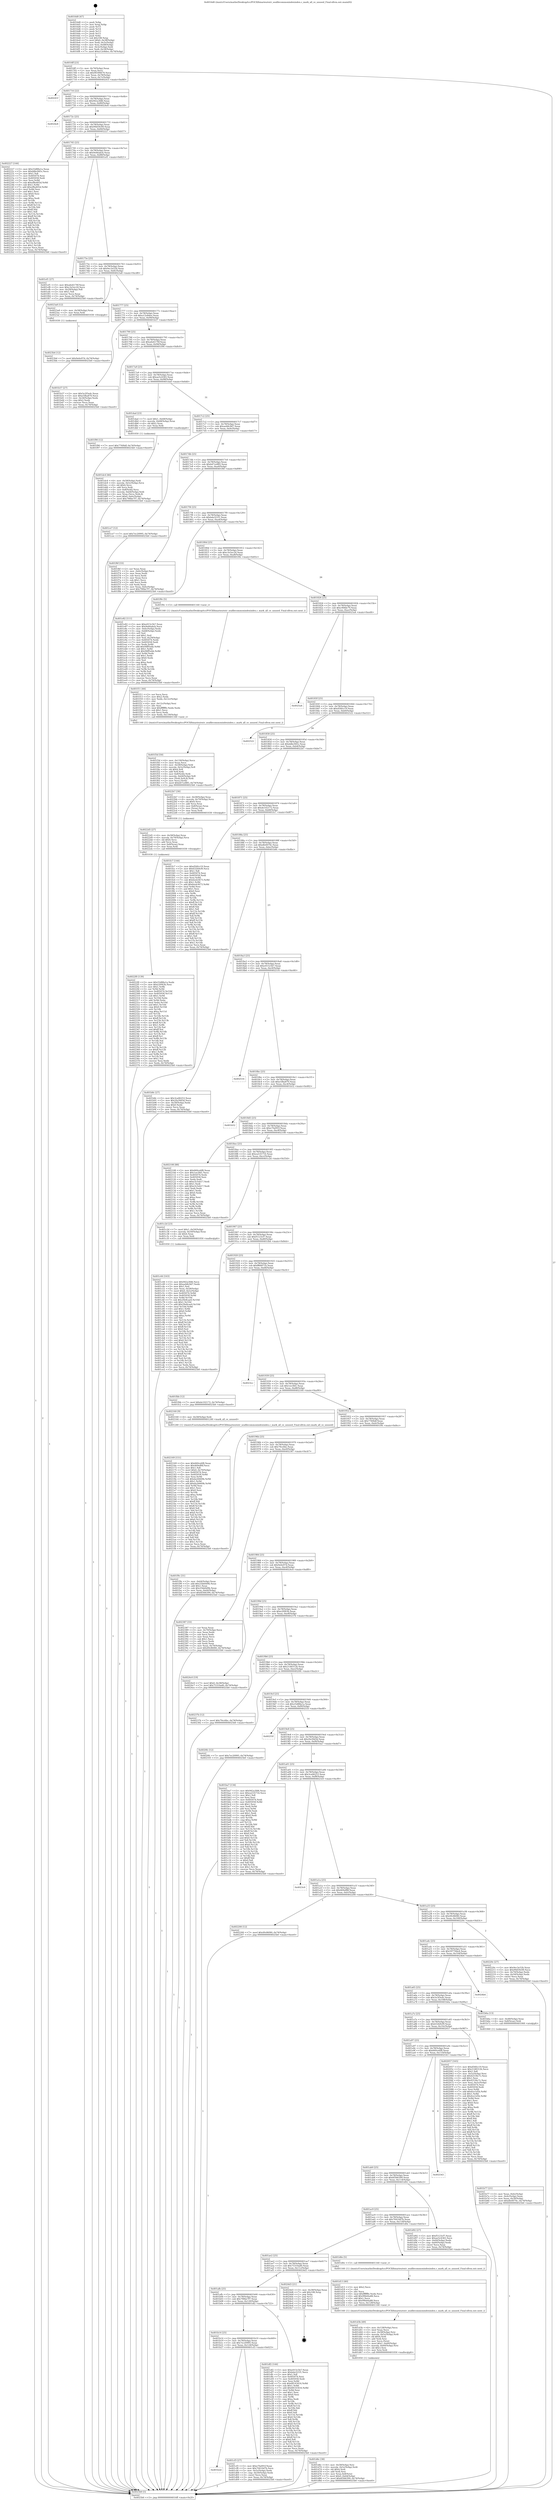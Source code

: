 digraph "0x4016d0" {
  label = "0x4016d0 (/mnt/c/Users/mathe/Desktop/tcc/POCII/binaries/extr_seafilecommonindexindex.c_mark_all_ce_unused_Final-ollvm.out::main(0))"
  labelloc = "t"
  node[shape=record]

  Entry [label="",width=0.3,height=0.3,shape=circle,fillcolor=black,style=filled]
  "0x4016ff" [label="{
     0x4016ff [23]\l
     | [instrs]\l
     &nbsp;&nbsp;0x4016ff \<+3\>: mov -0x74(%rbp),%eax\l
     &nbsp;&nbsp;0x401702 \<+2\>: mov %eax,%ecx\l
     &nbsp;&nbsp;0x401704 \<+6\>: sub $0x90390670,%ecx\l
     &nbsp;&nbsp;0x40170a \<+3\>: mov %eax,-0x78(%rbp)\l
     &nbsp;&nbsp;0x40170d \<+3\>: mov %ecx,-0x7c(%rbp)\l
     &nbsp;&nbsp;0x401710 \<+6\>: je 000000000040241f \<main+0xd4f\>\l
  }"]
  "0x40241f" [label="{
     0x40241f\l
  }", style=dashed]
  "0x401716" [label="{
     0x401716 [22]\l
     | [instrs]\l
     &nbsp;&nbsp;0x401716 \<+5\>: jmp 000000000040171b \<main+0x4b\>\l
     &nbsp;&nbsp;0x40171b \<+3\>: mov -0x78(%rbp),%eax\l
     &nbsp;&nbsp;0x40171e \<+5\>: sub $0x942a3fd6,%eax\l
     &nbsp;&nbsp;0x401723 \<+3\>: mov %eax,-0x80(%rbp)\l
     &nbsp;&nbsp;0x401726 \<+6\>: je 00000000004024e8 \<main+0xe18\>\l
  }"]
  Exit [label="",width=0.3,height=0.3,shape=circle,fillcolor=black,style=filled,peripheries=2]
  "0x4024e8" [label="{
     0x4024e8\l
  }", style=dashed]
  "0x40172c" [label="{
     0x40172c [25]\l
     | [instrs]\l
     &nbsp;&nbsp;0x40172c \<+5\>: jmp 0000000000401731 \<main+0x61\>\l
     &nbsp;&nbsp;0x401731 \<+3\>: mov -0x78(%rbp),%eax\l
     &nbsp;&nbsp;0x401734 \<+5\>: sub $0x99d59c09,%eax\l
     &nbsp;&nbsp;0x401739 \<+6\>: mov %eax,-0x84(%rbp)\l
     &nbsp;&nbsp;0x40173f \<+6\>: je 0000000000402227 \<main+0xb57\>\l
  }"]
  "0x4023b4" [label="{
     0x4023b4 [12]\l
     | [instrs]\l
     &nbsp;&nbsp;0x4023b4 \<+7\>: movl $0x9e6e97d,-0x74(%rbp)\l
     &nbsp;&nbsp;0x4023bb \<+5\>: jmp 00000000004025b0 \<main+0xee0\>\l
  }"]
  "0x402227" [label="{
     0x402227 [144]\l
     | [instrs]\l
     &nbsp;&nbsp;0x402227 \<+5\>: mov $0x25d88a1a,%eax\l
     &nbsp;&nbsp;0x40222c \<+5\>: mov $0xddbc945c,%ecx\l
     &nbsp;&nbsp;0x402231 \<+2\>: mov $0x1,%dl\l
     &nbsp;&nbsp;0x402233 \<+7\>: mov 0x405074,%esi\l
     &nbsp;&nbsp;0x40223a \<+7\>: mov 0x405058,%edi\l
     &nbsp;&nbsp;0x402241 \<+3\>: mov %esi,%r8d\l
     &nbsp;&nbsp;0x402244 \<+7\>: sub $0xef8a405d,%r8d\l
     &nbsp;&nbsp;0x40224b \<+4\>: sub $0x1,%r8d\l
     &nbsp;&nbsp;0x40224f \<+7\>: add $0xef8a405d,%r8d\l
     &nbsp;&nbsp;0x402256 \<+4\>: imul %r8d,%esi\l
     &nbsp;&nbsp;0x40225a \<+3\>: and $0x1,%esi\l
     &nbsp;&nbsp;0x40225d \<+3\>: cmp $0x0,%esi\l
     &nbsp;&nbsp;0x402260 \<+4\>: sete %r9b\l
     &nbsp;&nbsp;0x402264 \<+3\>: cmp $0xa,%edi\l
     &nbsp;&nbsp;0x402267 \<+4\>: setl %r10b\l
     &nbsp;&nbsp;0x40226b \<+3\>: mov %r9b,%r11b\l
     &nbsp;&nbsp;0x40226e \<+4\>: xor $0xff,%r11b\l
     &nbsp;&nbsp;0x402272 \<+3\>: mov %r10b,%bl\l
     &nbsp;&nbsp;0x402275 \<+3\>: xor $0xff,%bl\l
     &nbsp;&nbsp;0x402278 \<+3\>: xor $0x1,%dl\l
     &nbsp;&nbsp;0x40227b \<+3\>: mov %r11b,%r14b\l
     &nbsp;&nbsp;0x40227e \<+4\>: and $0xff,%r14b\l
     &nbsp;&nbsp;0x402282 \<+3\>: and %dl,%r9b\l
     &nbsp;&nbsp;0x402285 \<+3\>: mov %bl,%r15b\l
     &nbsp;&nbsp;0x402288 \<+4\>: and $0xff,%r15b\l
     &nbsp;&nbsp;0x40228c \<+3\>: and %dl,%r10b\l
     &nbsp;&nbsp;0x40228f \<+3\>: or %r9b,%r14b\l
     &nbsp;&nbsp;0x402292 \<+3\>: or %r10b,%r15b\l
     &nbsp;&nbsp;0x402295 \<+3\>: xor %r15b,%r14b\l
     &nbsp;&nbsp;0x402298 \<+3\>: or %bl,%r11b\l
     &nbsp;&nbsp;0x40229b \<+4\>: xor $0xff,%r11b\l
     &nbsp;&nbsp;0x40229f \<+3\>: or $0x1,%dl\l
     &nbsp;&nbsp;0x4022a2 \<+3\>: and %dl,%r11b\l
     &nbsp;&nbsp;0x4022a5 \<+3\>: or %r11b,%r14b\l
     &nbsp;&nbsp;0x4022a8 \<+4\>: test $0x1,%r14b\l
     &nbsp;&nbsp;0x4022ac \<+3\>: cmovne %ecx,%eax\l
     &nbsp;&nbsp;0x4022af \<+3\>: mov %eax,-0x74(%rbp)\l
     &nbsp;&nbsp;0x4022b2 \<+5\>: jmp 00000000004025b0 \<main+0xee0\>\l
  }"]
  "0x401745" [label="{
     0x401745 [25]\l
     | [instrs]\l
     &nbsp;&nbsp;0x401745 \<+5\>: jmp 000000000040174a \<main+0x7a\>\l
     &nbsp;&nbsp;0x40174a \<+3\>: mov -0x78(%rbp),%eax\l
     &nbsp;&nbsp;0x40174d \<+5\>: sub $0x9e66abcb,%eax\l
     &nbsp;&nbsp;0x401752 \<+6\>: mov %eax,-0x88(%rbp)\l
     &nbsp;&nbsp;0x401758 \<+6\>: je 0000000000401ef1 \<main+0x821\>\l
  }"]
  "0x4022f0" [label="{
     0x4022f0 [139]\l
     | [instrs]\l
     &nbsp;&nbsp;0x4022f0 \<+5\>: mov $0x25d88a1a,%edx\l
     &nbsp;&nbsp;0x4022f5 \<+5\>: mov $0xe20f43b,%esi\l
     &nbsp;&nbsp;0x4022fa \<+3\>: mov $0x1,%r8b\l
     &nbsp;&nbsp;0x4022fd \<+3\>: xor %r9d,%r9d\l
     &nbsp;&nbsp;0x402300 \<+8\>: mov 0x405074,%r10d\l
     &nbsp;&nbsp;0x402308 \<+8\>: mov 0x405058,%r11d\l
     &nbsp;&nbsp;0x402310 \<+4\>: sub $0x1,%r9d\l
     &nbsp;&nbsp;0x402314 \<+3\>: mov %r10d,%ebx\l
     &nbsp;&nbsp;0x402317 \<+3\>: add %r9d,%ebx\l
     &nbsp;&nbsp;0x40231a \<+4\>: imul %ebx,%r10d\l
     &nbsp;&nbsp;0x40231e \<+4\>: and $0x1,%r10d\l
     &nbsp;&nbsp;0x402322 \<+4\>: cmp $0x0,%r10d\l
     &nbsp;&nbsp;0x402326 \<+4\>: sete %r14b\l
     &nbsp;&nbsp;0x40232a \<+4\>: cmp $0xa,%r11d\l
     &nbsp;&nbsp;0x40232e \<+4\>: setl %r15b\l
     &nbsp;&nbsp;0x402332 \<+3\>: mov %r14b,%r12b\l
     &nbsp;&nbsp;0x402335 \<+4\>: xor $0xff,%r12b\l
     &nbsp;&nbsp;0x402339 \<+3\>: mov %r15b,%r13b\l
     &nbsp;&nbsp;0x40233c \<+4\>: xor $0xff,%r13b\l
     &nbsp;&nbsp;0x402340 \<+4\>: xor $0x1,%r8b\l
     &nbsp;&nbsp;0x402344 \<+3\>: mov %r12b,%al\l
     &nbsp;&nbsp;0x402347 \<+2\>: and $0xff,%al\l
     &nbsp;&nbsp;0x402349 \<+3\>: and %r8b,%r14b\l
     &nbsp;&nbsp;0x40234c \<+3\>: mov %r13b,%cl\l
     &nbsp;&nbsp;0x40234f \<+3\>: and $0xff,%cl\l
     &nbsp;&nbsp;0x402352 \<+3\>: and %r8b,%r15b\l
     &nbsp;&nbsp;0x402355 \<+3\>: or %r14b,%al\l
     &nbsp;&nbsp;0x402358 \<+3\>: or %r15b,%cl\l
     &nbsp;&nbsp;0x40235b \<+2\>: xor %cl,%al\l
     &nbsp;&nbsp;0x40235d \<+3\>: or %r13b,%r12b\l
     &nbsp;&nbsp;0x402360 \<+4\>: xor $0xff,%r12b\l
     &nbsp;&nbsp;0x402364 \<+4\>: or $0x1,%r8b\l
     &nbsp;&nbsp;0x402368 \<+3\>: and %r8b,%r12b\l
     &nbsp;&nbsp;0x40236b \<+3\>: or %r12b,%al\l
     &nbsp;&nbsp;0x40236e \<+2\>: test $0x1,%al\l
     &nbsp;&nbsp;0x402370 \<+3\>: cmovne %esi,%edx\l
     &nbsp;&nbsp;0x402373 \<+3\>: mov %edx,-0x74(%rbp)\l
     &nbsp;&nbsp;0x402376 \<+5\>: jmp 00000000004025b0 \<main+0xee0\>\l
  }"]
  "0x401ef1" [label="{
     0x401ef1 [27]\l
     | [instrs]\l
     &nbsp;&nbsp;0x401ef1 \<+5\>: mov $0xa6e6170f,%eax\l
     &nbsp;&nbsp;0x401ef6 \<+5\>: mov $0xc3e5ec24,%ecx\l
     &nbsp;&nbsp;0x401efb \<+3\>: mov -0x29(%rbp),%dl\l
     &nbsp;&nbsp;0x401efe \<+3\>: test $0x1,%dl\l
     &nbsp;&nbsp;0x401f01 \<+3\>: cmovne %ecx,%eax\l
     &nbsp;&nbsp;0x401f04 \<+3\>: mov %eax,-0x74(%rbp)\l
     &nbsp;&nbsp;0x401f07 \<+5\>: jmp 00000000004025b0 \<main+0xee0\>\l
  }"]
  "0x40175e" [label="{
     0x40175e [25]\l
     | [instrs]\l
     &nbsp;&nbsp;0x40175e \<+5\>: jmp 0000000000401763 \<main+0x93\>\l
     &nbsp;&nbsp;0x401763 \<+3\>: mov -0x78(%rbp),%eax\l
     &nbsp;&nbsp;0x401766 \<+5\>: sub $0x9ec3e52b,%eax\l
     &nbsp;&nbsp;0x40176b \<+6\>: mov %eax,-0x8c(%rbp)\l
     &nbsp;&nbsp;0x401771 \<+6\>: je 00000000004023a8 \<main+0xcd8\>\l
  }"]
  "0x4022d5" [label="{
     0x4022d5 [27]\l
     | [instrs]\l
     &nbsp;&nbsp;0x4022d5 \<+4\>: mov -0x58(%rbp),%rax\l
     &nbsp;&nbsp;0x4022d9 \<+4\>: movslq -0x70(%rbp),%rcx\l
     &nbsp;&nbsp;0x4022dd \<+4\>: shl $0x4,%rcx\l
     &nbsp;&nbsp;0x4022e1 \<+3\>: add %rcx,%rax\l
     &nbsp;&nbsp;0x4022e4 \<+4\>: mov 0x8(%rax),%rax\l
     &nbsp;&nbsp;0x4022e8 \<+3\>: mov %rax,%rdi\l
     &nbsp;&nbsp;0x4022eb \<+5\>: call 0000000000401030 \<free@plt\>\l
     | [calls]\l
     &nbsp;&nbsp;0x401030 \{1\} (unknown)\l
  }"]
  "0x4023a8" [label="{
     0x4023a8 [12]\l
     | [instrs]\l
     &nbsp;&nbsp;0x4023a8 \<+4\>: mov -0x58(%rbp),%rax\l
     &nbsp;&nbsp;0x4023ac \<+3\>: mov %rax,%rdi\l
     &nbsp;&nbsp;0x4023af \<+5\>: call 0000000000401030 \<free@plt\>\l
     | [calls]\l
     &nbsp;&nbsp;0x401030 \{1\} (unknown)\l
  }"]
  "0x401777" [label="{
     0x401777 [25]\l
     | [instrs]\l
     &nbsp;&nbsp;0x401777 \<+5\>: jmp 000000000040177c \<main+0xac\>\l
     &nbsp;&nbsp;0x40177c \<+3\>: mov -0x78(%rbp),%eax\l
     &nbsp;&nbsp;0x40177f \<+5\>: sub $0xa12e8dee,%eax\l
     &nbsp;&nbsp;0x401784 \<+6\>: mov %eax,-0x90(%rbp)\l
     &nbsp;&nbsp;0x40178a \<+6\>: je 0000000000401b37 \<main+0x467\>\l
  }"]
  "0x402169" [label="{
     0x402169 [151]\l
     | [instrs]\l
     &nbsp;&nbsp;0x402169 \<+5\>: mov $0x660ce6f8,%eax\l
     &nbsp;&nbsp;0x40216e \<+5\>: mov $0x469eff4f,%ecx\l
     &nbsp;&nbsp;0x402173 \<+2\>: mov $0x1,%dl\l
     &nbsp;&nbsp;0x402175 \<+7\>: movl $0x0,-0x70(%rbp)\l
     &nbsp;&nbsp;0x40217c \<+7\>: mov 0x405074,%esi\l
     &nbsp;&nbsp;0x402183 \<+8\>: mov 0x405058,%r8d\l
     &nbsp;&nbsp;0x40218b \<+3\>: mov %esi,%r9d\l
     &nbsp;&nbsp;0x40218e \<+7\>: sub $0xda26669b,%r9d\l
     &nbsp;&nbsp;0x402195 \<+4\>: sub $0x1,%r9d\l
     &nbsp;&nbsp;0x402199 \<+7\>: add $0xda26669b,%r9d\l
     &nbsp;&nbsp;0x4021a0 \<+4\>: imul %r9d,%esi\l
     &nbsp;&nbsp;0x4021a4 \<+3\>: and $0x1,%esi\l
     &nbsp;&nbsp;0x4021a7 \<+3\>: cmp $0x0,%esi\l
     &nbsp;&nbsp;0x4021aa \<+4\>: sete %r10b\l
     &nbsp;&nbsp;0x4021ae \<+4\>: cmp $0xa,%r8d\l
     &nbsp;&nbsp;0x4021b2 \<+4\>: setl %r11b\l
     &nbsp;&nbsp;0x4021b6 \<+3\>: mov %r10b,%bl\l
     &nbsp;&nbsp;0x4021b9 \<+3\>: xor $0xff,%bl\l
     &nbsp;&nbsp;0x4021bc \<+3\>: mov %r11b,%r14b\l
     &nbsp;&nbsp;0x4021bf \<+4\>: xor $0xff,%r14b\l
     &nbsp;&nbsp;0x4021c3 \<+3\>: xor $0x0,%dl\l
     &nbsp;&nbsp;0x4021c6 \<+3\>: mov %bl,%r15b\l
     &nbsp;&nbsp;0x4021c9 \<+4\>: and $0x0,%r15b\l
     &nbsp;&nbsp;0x4021cd \<+3\>: and %dl,%r10b\l
     &nbsp;&nbsp;0x4021d0 \<+3\>: mov %r14b,%r12b\l
     &nbsp;&nbsp;0x4021d3 \<+4\>: and $0x0,%r12b\l
     &nbsp;&nbsp;0x4021d7 \<+3\>: and %dl,%r11b\l
     &nbsp;&nbsp;0x4021da \<+3\>: or %r10b,%r15b\l
     &nbsp;&nbsp;0x4021dd \<+3\>: or %r11b,%r12b\l
     &nbsp;&nbsp;0x4021e0 \<+3\>: xor %r12b,%r15b\l
     &nbsp;&nbsp;0x4021e3 \<+3\>: or %r14b,%bl\l
     &nbsp;&nbsp;0x4021e6 \<+3\>: xor $0xff,%bl\l
     &nbsp;&nbsp;0x4021e9 \<+3\>: or $0x0,%dl\l
     &nbsp;&nbsp;0x4021ec \<+2\>: and %dl,%bl\l
     &nbsp;&nbsp;0x4021ee \<+3\>: or %bl,%r15b\l
     &nbsp;&nbsp;0x4021f1 \<+4\>: test $0x1,%r15b\l
     &nbsp;&nbsp;0x4021f5 \<+3\>: cmovne %ecx,%eax\l
     &nbsp;&nbsp;0x4021f8 \<+3\>: mov %eax,-0x74(%rbp)\l
     &nbsp;&nbsp;0x4021fb \<+5\>: jmp 00000000004025b0 \<main+0xee0\>\l
  }"]
  "0x401b37" [label="{
     0x401b37 [27]\l
     | [instrs]\l
     &nbsp;&nbsp;0x401b37 \<+5\>: mov $0x5e3f3edc,%eax\l
     &nbsp;&nbsp;0x401b3c \<+5\>: mov $0xe5fba870,%ecx\l
     &nbsp;&nbsp;0x401b41 \<+3\>: mov -0x34(%rbp),%edx\l
     &nbsp;&nbsp;0x401b44 \<+3\>: cmp $0x2,%edx\l
     &nbsp;&nbsp;0x401b47 \<+3\>: cmovne %ecx,%eax\l
     &nbsp;&nbsp;0x401b4a \<+3\>: mov %eax,-0x74(%rbp)\l
     &nbsp;&nbsp;0x401b4d \<+5\>: jmp 00000000004025b0 \<main+0xee0\>\l
  }"]
  "0x401790" [label="{
     0x401790 [25]\l
     | [instrs]\l
     &nbsp;&nbsp;0x401790 \<+5\>: jmp 0000000000401795 \<main+0xc5\>\l
     &nbsp;&nbsp;0x401795 \<+3\>: mov -0x78(%rbp),%eax\l
     &nbsp;&nbsp;0x401798 \<+5\>: sub $0xa6e6170f,%eax\l
     &nbsp;&nbsp;0x40179d \<+6\>: mov %eax,-0x94(%rbp)\l
     &nbsp;&nbsp;0x4017a3 \<+6\>: je 0000000000401f90 \<main+0x8c0\>\l
  }"]
  "0x4025b0" [label="{
     0x4025b0 [5]\l
     | [instrs]\l
     &nbsp;&nbsp;0x4025b0 \<+5\>: jmp 00000000004016ff \<main+0x2f\>\l
  }"]
  "0x4016d0" [label="{
     0x4016d0 [47]\l
     | [instrs]\l
     &nbsp;&nbsp;0x4016d0 \<+1\>: push %rbp\l
     &nbsp;&nbsp;0x4016d1 \<+3\>: mov %rsp,%rbp\l
     &nbsp;&nbsp;0x4016d4 \<+2\>: push %r15\l
     &nbsp;&nbsp;0x4016d6 \<+2\>: push %r14\l
     &nbsp;&nbsp;0x4016d8 \<+2\>: push %r13\l
     &nbsp;&nbsp;0x4016da \<+2\>: push %r12\l
     &nbsp;&nbsp;0x4016dc \<+1\>: push %rbx\l
     &nbsp;&nbsp;0x4016dd \<+7\>: sub $0x108,%rsp\l
     &nbsp;&nbsp;0x4016e4 \<+7\>: movl $0x0,-0x38(%rbp)\l
     &nbsp;&nbsp;0x4016eb \<+3\>: mov %edi,-0x3c(%rbp)\l
     &nbsp;&nbsp;0x4016ee \<+4\>: mov %rsi,-0x48(%rbp)\l
     &nbsp;&nbsp;0x4016f2 \<+3\>: mov -0x3c(%rbp),%edi\l
     &nbsp;&nbsp;0x4016f5 \<+3\>: mov %edi,-0x34(%rbp)\l
     &nbsp;&nbsp;0x4016f8 \<+7\>: movl $0xa12e8dee,-0x74(%rbp)\l
  }"]
  "0x401f3d" [label="{
     0x401f3d [50]\l
     | [instrs]\l
     &nbsp;&nbsp;0x401f3d \<+6\>: mov -0x130(%rbp),%ecx\l
     &nbsp;&nbsp;0x401f43 \<+3\>: imul %eax,%ecx\l
     &nbsp;&nbsp;0x401f46 \<+4\>: mov -0x58(%rbp),%rdi\l
     &nbsp;&nbsp;0x401f4a \<+4\>: movslq -0x5c(%rbp),%r8\l
     &nbsp;&nbsp;0x401f4e \<+4\>: shl $0x4,%r8\l
     &nbsp;&nbsp;0x401f52 \<+3\>: add %r8,%rdi\l
     &nbsp;&nbsp;0x401f55 \<+4\>: mov 0x8(%rdi),%rdi\l
     &nbsp;&nbsp;0x401f59 \<+4\>: movslq -0x64(%rbp),%r8\l
     &nbsp;&nbsp;0x401f5d \<+4\>: mov (%rdi,%r8,8),%rdi\l
     &nbsp;&nbsp;0x401f61 \<+2\>: mov %ecx,(%rdi)\l
     &nbsp;&nbsp;0x401f63 \<+7\>: movl $0xb47ce885,-0x74(%rbp)\l
     &nbsp;&nbsp;0x401f6a \<+5\>: jmp 00000000004025b0 \<main+0xee0\>\l
  }"]
  "0x401f90" [label="{
     0x401f90 [12]\l
     | [instrs]\l
     &nbsp;&nbsp;0x401f90 \<+7\>: movl $0x776f4df,-0x74(%rbp)\l
     &nbsp;&nbsp;0x401f97 \<+5\>: jmp 00000000004025b0 \<main+0xee0\>\l
  }"]
  "0x4017a9" [label="{
     0x4017a9 [25]\l
     | [instrs]\l
     &nbsp;&nbsp;0x4017a9 \<+5\>: jmp 00000000004017ae \<main+0xde\>\l
     &nbsp;&nbsp;0x4017ae \<+3\>: mov -0x78(%rbp),%eax\l
     &nbsp;&nbsp;0x4017b1 \<+5\>: sub $0xae5c4365,%eax\l
     &nbsp;&nbsp;0x4017b6 \<+6\>: mov %eax,-0x98(%rbp)\l
     &nbsp;&nbsp;0x4017bc \<+6\>: je 0000000000401dad \<main+0x6dd\>\l
  }"]
  "0x401f11" [label="{
     0x401f11 [44]\l
     | [instrs]\l
     &nbsp;&nbsp;0x401f11 \<+2\>: xor %ecx,%ecx\l
     &nbsp;&nbsp;0x401f13 \<+5\>: mov $0x2,%edx\l
     &nbsp;&nbsp;0x401f18 \<+6\>: mov %edx,-0x12c(%rbp)\l
     &nbsp;&nbsp;0x401f1e \<+1\>: cltd\l
     &nbsp;&nbsp;0x401f1f \<+6\>: mov -0x12c(%rbp),%esi\l
     &nbsp;&nbsp;0x401f25 \<+2\>: idiv %esi\l
     &nbsp;&nbsp;0x401f27 \<+6\>: imul $0xfffffffe,%edx,%edx\l
     &nbsp;&nbsp;0x401f2d \<+3\>: sub $0x1,%ecx\l
     &nbsp;&nbsp;0x401f30 \<+2\>: sub %ecx,%edx\l
     &nbsp;&nbsp;0x401f32 \<+6\>: mov %edx,-0x130(%rbp)\l
     &nbsp;&nbsp;0x401f38 \<+5\>: call 0000000000401160 \<next_i\>\l
     | [calls]\l
     &nbsp;&nbsp;0x401160 \{1\} (/mnt/c/Users/mathe/Desktop/tcc/POCII/binaries/extr_seafilecommonindexindex.c_mark_all_ce_unused_Final-ollvm.out::next_i)\l
  }"]
  "0x401dad" [label="{
     0x401dad [23]\l
     | [instrs]\l
     &nbsp;&nbsp;0x401dad \<+7\>: movl $0x1,-0x68(%rbp)\l
     &nbsp;&nbsp;0x401db4 \<+4\>: movslq -0x68(%rbp),%rax\l
     &nbsp;&nbsp;0x401db8 \<+4\>: shl $0x2,%rax\l
     &nbsp;&nbsp;0x401dbc \<+3\>: mov %rax,%rdi\l
     &nbsp;&nbsp;0x401dbf \<+5\>: call 0000000000401050 \<malloc@plt\>\l
     | [calls]\l
     &nbsp;&nbsp;0x401050 \{1\} (unknown)\l
  }"]
  "0x4017c2" [label="{
     0x4017c2 [25]\l
     | [instrs]\l
     &nbsp;&nbsp;0x4017c2 \<+5\>: jmp 00000000004017c7 \<main+0xf7\>\l
     &nbsp;&nbsp;0x4017c7 \<+3\>: mov -0x78(%rbp),%eax\l
     &nbsp;&nbsp;0x4017ca \<+5\>: sub $0xaeb8c9d7,%eax\l
     &nbsp;&nbsp;0x4017cf \<+6\>: mov %eax,-0x9c(%rbp)\l
     &nbsp;&nbsp;0x4017d5 \<+6\>: je 0000000000401ce7 \<main+0x617\>\l
  }"]
  "0x401dc4" [label="{
     0x401dc4 [46]\l
     | [instrs]\l
     &nbsp;&nbsp;0x401dc4 \<+4\>: mov -0x58(%rbp),%rdi\l
     &nbsp;&nbsp;0x401dc8 \<+4\>: movslq -0x5c(%rbp),%rcx\l
     &nbsp;&nbsp;0x401dcc \<+4\>: shl $0x4,%rcx\l
     &nbsp;&nbsp;0x401dd0 \<+3\>: add %rcx,%rdi\l
     &nbsp;&nbsp;0x401dd3 \<+4\>: mov 0x8(%rdi),%rcx\l
     &nbsp;&nbsp;0x401dd7 \<+4\>: movslq -0x64(%rbp),%rdi\l
     &nbsp;&nbsp;0x401ddb \<+4\>: mov %rax,(%rcx,%rdi,8)\l
     &nbsp;&nbsp;0x401ddf \<+7\>: movl $0x0,-0x6c(%rbp)\l
     &nbsp;&nbsp;0x401de6 \<+7\>: movl $0x790be7f7,-0x74(%rbp)\l
     &nbsp;&nbsp;0x401ded \<+5\>: jmp 00000000004025b0 \<main+0xee0\>\l
  }"]
  "0x401ce7" [label="{
     0x401ce7 [12]\l
     | [instrs]\l
     &nbsp;&nbsp;0x401ce7 \<+7\>: movl $0x7ec20995,-0x74(%rbp)\l
     &nbsp;&nbsp;0x401cee \<+5\>: jmp 00000000004025b0 \<main+0xee0\>\l
  }"]
  "0x4017db" [label="{
     0x4017db [25]\l
     | [instrs]\l
     &nbsp;&nbsp;0x4017db \<+5\>: jmp 00000000004017e0 \<main+0x110\>\l
     &nbsp;&nbsp;0x4017e0 \<+3\>: mov -0x78(%rbp),%eax\l
     &nbsp;&nbsp;0x4017e3 \<+5\>: sub $0xb47ce885,%eax\l
     &nbsp;&nbsp;0x4017e8 \<+6\>: mov %eax,-0xa0(%rbp)\l
     &nbsp;&nbsp;0x4017ee \<+6\>: je 0000000000401f6f \<main+0x89f\>\l
  }"]
  "0x401d6c" [label="{
     0x401d6c [38]\l
     | [instrs]\l
     &nbsp;&nbsp;0x401d6c \<+4\>: mov -0x58(%rbp),%rsi\l
     &nbsp;&nbsp;0x401d70 \<+4\>: movslq -0x5c(%rbp),%rdi\l
     &nbsp;&nbsp;0x401d74 \<+4\>: shl $0x4,%rdi\l
     &nbsp;&nbsp;0x401d78 \<+3\>: add %rdi,%rsi\l
     &nbsp;&nbsp;0x401d7b \<+4\>: mov %rax,0x8(%rsi)\l
     &nbsp;&nbsp;0x401d7f \<+7\>: movl $0x0,-0x64(%rbp)\l
     &nbsp;&nbsp;0x401d86 \<+7\>: movl $0x6f366399,-0x74(%rbp)\l
     &nbsp;&nbsp;0x401d8d \<+5\>: jmp 00000000004025b0 \<main+0xee0\>\l
  }"]
  "0x401f6f" [label="{
     0x401f6f [33]\l
     | [instrs]\l
     &nbsp;&nbsp;0x401f6f \<+2\>: xor %eax,%eax\l
     &nbsp;&nbsp;0x401f71 \<+3\>: mov -0x6c(%rbp),%ecx\l
     &nbsp;&nbsp;0x401f74 \<+2\>: mov %eax,%edx\l
     &nbsp;&nbsp;0x401f76 \<+2\>: sub %ecx,%edx\l
     &nbsp;&nbsp;0x401f78 \<+2\>: mov %eax,%ecx\l
     &nbsp;&nbsp;0x401f7a \<+3\>: sub $0x1,%ecx\l
     &nbsp;&nbsp;0x401f7d \<+2\>: add %ecx,%edx\l
     &nbsp;&nbsp;0x401f7f \<+2\>: sub %edx,%eax\l
     &nbsp;&nbsp;0x401f81 \<+3\>: mov %eax,-0x6c(%rbp)\l
     &nbsp;&nbsp;0x401f84 \<+7\>: movl $0x790be7f7,-0x74(%rbp)\l
     &nbsp;&nbsp;0x401f8b \<+5\>: jmp 00000000004025b0 \<main+0xee0\>\l
  }"]
  "0x4017f4" [label="{
     0x4017f4 [25]\l
     | [instrs]\l
     &nbsp;&nbsp;0x4017f4 \<+5\>: jmp 00000000004017f9 \<main+0x129\>\l
     &nbsp;&nbsp;0x4017f9 \<+3\>: mov -0x78(%rbp),%eax\l
     &nbsp;&nbsp;0x4017fc \<+5\>: sub $0xbda321f1,%eax\l
     &nbsp;&nbsp;0x401801 \<+6\>: mov %eax,-0xa4(%rbp)\l
     &nbsp;&nbsp;0x401807 \<+6\>: je 0000000000401e82 \<main+0x7b2\>\l
  }"]
  "0x401d3b" [label="{
     0x401d3b [49]\l
     | [instrs]\l
     &nbsp;&nbsp;0x401d3b \<+6\>: mov -0x128(%rbp),%ecx\l
     &nbsp;&nbsp;0x401d41 \<+3\>: imul %eax,%ecx\l
     &nbsp;&nbsp;0x401d44 \<+4\>: mov -0x58(%rbp),%rsi\l
     &nbsp;&nbsp;0x401d48 \<+4\>: movslq -0x5c(%rbp),%rdi\l
     &nbsp;&nbsp;0x401d4c \<+4\>: shl $0x4,%rdi\l
     &nbsp;&nbsp;0x401d50 \<+3\>: add %rdi,%rsi\l
     &nbsp;&nbsp;0x401d53 \<+2\>: mov %ecx,(%rsi)\l
     &nbsp;&nbsp;0x401d55 \<+7\>: movl $0x1,-0x60(%rbp)\l
     &nbsp;&nbsp;0x401d5c \<+4\>: movslq -0x60(%rbp),%rsi\l
     &nbsp;&nbsp;0x401d60 \<+4\>: shl $0x3,%rsi\l
     &nbsp;&nbsp;0x401d64 \<+3\>: mov %rsi,%rdi\l
     &nbsp;&nbsp;0x401d67 \<+5\>: call 0000000000401050 \<malloc@plt\>\l
     | [calls]\l
     &nbsp;&nbsp;0x401050 \{1\} (unknown)\l
  }"]
  "0x401e82" [label="{
     0x401e82 [111]\l
     | [instrs]\l
     &nbsp;&nbsp;0x401e82 \<+5\>: mov $0xe015c5b7,%eax\l
     &nbsp;&nbsp;0x401e87 \<+5\>: mov $0x9e66abcb,%ecx\l
     &nbsp;&nbsp;0x401e8c \<+3\>: mov -0x6c(%rbp),%edx\l
     &nbsp;&nbsp;0x401e8f \<+3\>: cmp -0x68(%rbp),%edx\l
     &nbsp;&nbsp;0x401e92 \<+4\>: setl %sil\l
     &nbsp;&nbsp;0x401e96 \<+4\>: and $0x1,%sil\l
     &nbsp;&nbsp;0x401e9a \<+4\>: mov %sil,-0x29(%rbp)\l
     &nbsp;&nbsp;0x401e9e \<+7\>: mov 0x405074,%edx\l
     &nbsp;&nbsp;0x401ea5 \<+7\>: mov 0x405058,%edi\l
     &nbsp;&nbsp;0x401eac \<+3\>: mov %edx,%r8d\l
     &nbsp;&nbsp;0x401eaf \<+7\>: add $0x94ff5ebb,%r8d\l
     &nbsp;&nbsp;0x401eb6 \<+4\>: sub $0x1,%r8d\l
     &nbsp;&nbsp;0x401eba \<+7\>: sub $0x94ff5ebb,%r8d\l
     &nbsp;&nbsp;0x401ec1 \<+4\>: imul %r8d,%edx\l
     &nbsp;&nbsp;0x401ec5 \<+3\>: and $0x1,%edx\l
     &nbsp;&nbsp;0x401ec8 \<+3\>: cmp $0x0,%edx\l
     &nbsp;&nbsp;0x401ecb \<+4\>: sete %sil\l
     &nbsp;&nbsp;0x401ecf \<+3\>: cmp $0xa,%edi\l
     &nbsp;&nbsp;0x401ed2 \<+4\>: setl %r9b\l
     &nbsp;&nbsp;0x401ed6 \<+3\>: mov %sil,%r10b\l
     &nbsp;&nbsp;0x401ed9 \<+3\>: and %r9b,%r10b\l
     &nbsp;&nbsp;0x401edc \<+3\>: xor %r9b,%sil\l
     &nbsp;&nbsp;0x401edf \<+3\>: or %sil,%r10b\l
     &nbsp;&nbsp;0x401ee2 \<+4\>: test $0x1,%r10b\l
     &nbsp;&nbsp;0x401ee6 \<+3\>: cmovne %ecx,%eax\l
     &nbsp;&nbsp;0x401ee9 \<+3\>: mov %eax,-0x74(%rbp)\l
     &nbsp;&nbsp;0x401eec \<+5\>: jmp 00000000004025b0 \<main+0xee0\>\l
  }"]
  "0x40180d" [label="{
     0x40180d [25]\l
     | [instrs]\l
     &nbsp;&nbsp;0x40180d \<+5\>: jmp 0000000000401812 \<main+0x142\>\l
     &nbsp;&nbsp;0x401812 \<+3\>: mov -0x78(%rbp),%eax\l
     &nbsp;&nbsp;0x401815 \<+5\>: sub $0xc3e5ec24,%eax\l
     &nbsp;&nbsp;0x40181a \<+6\>: mov %eax,-0xa8(%rbp)\l
     &nbsp;&nbsp;0x401820 \<+6\>: je 0000000000401f0c \<main+0x83c\>\l
  }"]
  "0x401d13" [label="{
     0x401d13 [40]\l
     | [instrs]\l
     &nbsp;&nbsp;0x401d13 \<+5\>: mov $0x2,%ecx\l
     &nbsp;&nbsp;0x401d18 \<+1\>: cltd\l
     &nbsp;&nbsp;0x401d19 \<+2\>: idiv %ecx\l
     &nbsp;&nbsp;0x401d1b \<+6\>: imul $0xfffffffe,%edx,%ecx\l
     &nbsp;&nbsp;0x401d21 \<+6\>: add $0x99b44a88,%ecx\l
     &nbsp;&nbsp;0x401d27 \<+3\>: add $0x1,%ecx\l
     &nbsp;&nbsp;0x401d2a \<+6\>: sub $0x99b44a88,%ecx\l
     &nbsp;&nbsp;0x401d30 \<+6\>: mov %ecx,-0x128(%rbp)\l
     &nbsp;&nbsp;0x401d36 \<+5\>: call 0000000000401160 \<next_i\>\l
     | [calls]\l
     &nbsp;&nbsp;0x401160 \{1\} (/mnt/c/Users/mathe/Desktop/tcc/POCII/binaries/extr_seafilecommonindexindex.c_mark_all_ce_unused_Final-ollvm.out::next_i)\l
  }"]
  "0x401f0c" [label="{
     0x401f0c [5]\l
     | [instrs]\l
     &nbsp;&nbsp;0x401f0c \<+5\>: call 0000000000401160 \<next_i\>\l
     | [calls]\l
     &nbsp;&nbsp;0x401160 \{1\} (/mnt/c/Users/mathe/Desktop/tcc/POCII/binaries/extr_seafilecommonindexindex.c_mark_all_ce_unused_Final-ollvm.out::next_i)\l
  }"]
  "0x401826" [label="{
     0x401826 [25]\l
     | [instrs]\l
     &nbsp;&nbsp;0x401826 \<+5\>: jmp 000000000040182b \<main+0x15b\>\l
     &nbsp;&nbsp;0x40182b \<+3\>: mov -0x78(%rbp),%eax\l
     &nbsp;&nbsp;0x40182e \<+5\>: sub $0xc90fde79,%eax\l
     &nbsp;&nbsp;0x401833 \<+6\>: mov %eax,-0xac(%rbp)\l
     &nbsp;&nbsp;0x401839 \<+6\>: je 00000000004025a4 \<main+0xed4\>\l
  }"]
  "0x401b2d" [label="{
     0x401b2d\l
  }", style=dashed]
  "0x4025a4" [label="{
     0x4025a4\l
  }", style=dashed]
  "0x40183f" [label="{
     0x40183f [25]\l
     | [instrs]\l
     &nbsp;&nbsp;0x40183f \<+5\>: jmp 0000000000401844 \<main+0x174\>\l
     &nbsp;&nbsp;0x401844 \<+3\>: mov -0x78(%rbp),%eax\l
     &nbsp;&nbsp;0x401847 \<+5\>: sub $0xd56fcc19,%eax\l
     &nbsp;&nbsp;0x40184c \<+6\>: mov %eax,-0xb0(%rbp)\l
     &nbsp;&nbsp;0x401852 \<+6\>: je 0000000000402522 \<main+0xe52\>\l
  }"]
  "0x401cf3" [label="{
     0x401cf3 [27]\l
     | [instrs]\l
     &nbsp;&nbsp;0x401cf3 \<+5\>: mov $0xe7fa091f,%eax\l
     &nbsp;&nbsp;0x401cf8 \<+5\>: mov $0x70410d7b,%ecx\l
     &nbsp;&nbsp;0x401cfd \<+3\>: mov -0x5c(%rbp),%edx\l
     &nbsp;&nbsp;0x401d00 \<+3\>: cmp -0x50(%rbp),%edx\l
     &nbsp;&nbsp;0x401d03 \<+3\>: cmovl %ecx,%eax\l
     &nbsp;&nbsp;0x401d06 \<+3\>: mov %eax,-0x74(%rbp)\l
     &nbsp;&nbsp;0x401d09 \<+5\>: jmp 00000000004025b0 \<main+0xee0\>\l
  }"]
  "0x402522" [label="{
     0x402522\l
  }", style=dashed]
  "0x401858" [label="{
     0x401858 [25]\l
     | [instrs]\l
     &nbsp;&nbsp;0x401858 \<+5\>: jmp 000000000040185d \<main+0x18d\>\l
     &nbsp;&nbsp;0x40185d \<+3\>: mov -0x78(%rbp),%eax\l
     &nbsp;&nbsp;0x401860 \<+5\>: sub $0xddbc945c,%eax\l
     &nbsp;&nbsp;0x401865 \<+6\>: mov %eax,-0xb4(%rbp)\l
     &nbsp;&nbsp;0x40186b \<+6\>: je 00000000004022b7 \<main+0xbe7\>\l
  }"]
  "0x401b14" [label="{
     0x401b14 [25]\l
     | [instrs]\l
     &nbsp;&nbsp;0x401b14 \<+5\>: jmp 0000000000401b19 \<main+0x449\>\l
     &nbsp;&nbsp;0x401b19 \<+3\>: mov -0x78(%rbp),%eax\l
     &nbsp;&nbsp;0x401b1c \<+5\>: sub $0x7ec20995,%eax\l
     &nbsp;&nbsp;0x401b21 \<+6\>: mov %eax,-0x124(%rbp)\l
     &nbsp;&nbsp;0x401b27 \<+6\>: je 0000000000401cf3 \<main+0x623\>\l
  }"]
  "0x4022b7" [label="{
     0x4022b7 [30]\l
     | [instrs]\l
     &nbsp;&nbsp;0x4022b7 \<+4\>: mov -0x58(%rbp),%rax\l
     &nbsp;&nbsp;0x4022bb \<+4\>: movslq -0x70(%rbp),%rcx\l
     &nbsp;&nbsp;0x4022bf \<+4\>: shl $0x4,%rcx\l
     &nbsp;&nbsp;0x4022c3 \<+3\>: add %rcx,%rax\l
     &nbsp;&nbsp;0x4022c6 \<+4\>: mov 0x8(%rax),%rax\l
     &nbsp;&nbsp;0x4022ca \<+3\>: mov (%rax),%rax\l
     &nbsp;&nbsp;0x4022cd \<+3\>: mov %rax,%rdi\l
     &nbsp;&nbsp;0x4022d0 \<+5\>: call 0000000000401030 \<free@plt\>\l
     | [calls]\l
     &nbsp;&nbsp;0x401030 \{1\} (unknown)\l
  }"]
  "0x401871" [label="{
     0x401871 [25]\l
     | [instrs]\l
     &nbsp;&nbsp;0x401871 \<+5\>: jmp 0000000000401876 \<main+0x1a6\>\l
     &nbsp;&nbsp;0x401876 \<+3\>: mov -0x78(%rbp),%eax\l
     &nbsp;&nbsp;0x401879 \<+5\>: sub $0xde102172,%eax\l
     &nbsp;&nbsp;0x40187e \<+6\>: mov %eax,-0xb8(%rbp)\l
     &nbsp;&nbsp;0x401884 \<+6\>: je 0000000000401fc7 \<main+0x8f7\>\l
  }"]
  "0x401df2" [label="{
     0x401df2 [144]\l
     | [instrs]\l
     &nbsp;&nbsp;0x401df2 \<+5\>: mov $0xe015c5b7,%eax\l
     &nbsp;&nbsp;0x401df7 \<+5\>: mov $0xbda321f1,%ecx\l
     &nbsp;&nbsp;0x401dfc \<+2\>: mov $0x1,%dl\l
     &nbsp;&nbsp;0x401dfe \<+7\>: mov 0x405074,%esi\l
     &nbsp;&nbsp;0x401e05 \<+7\>: mov 0x405058,%edi\l
     &nbsp;&nbsp;0x401e0c \<+3\>: mov %esi,%r8d\l
     &nbsp;&nbsp;0x401e0f \<+7\>: sub $0x68143416,%r8d\l
     &nbsp;&nbsp;0x401e16 \<+4\>: sub $0x1,%r8d\l
     &nbsp;&nbsp;0x401e1a \<+7\>: add $0x68143416,%r8d\l
     &nbsp;&nbsp;0x401e21 \<+4\>: imul %r8d,%esi\l
     &nbsp;&nbsp;0x401e25 \<+3\>: and $0x1,%esi\l
     &nbsp;&nbsp;0x401e28 \<+3\>: cmp $0x0,%esi\l
     &nbsp;&nbsp;0x401e2b \<+4\>: sete %r9b\l
     &nbsp;&nbsp;0x401e2f \<+3\>: cmp $0xa,%edi\l
     &nbsp;&nbsp;0x401e32 \<+4\>: setl %r10b\l
     &nbsp;&nbsp;0x401e36 \<+3\>: mov %r9b,%r11b\l
     &nbsp;&nbsp;0x401e39 \<+4\>: xor $0xff,%r11b\l
     &nbsp;&nbsp;0x401e3d \<+3\>: mov %r10b,%bl\l
     &nbsp;&nbsp;0x401e40 \<+3\>: xor $0xff,%bl\l
     &nbsp;&nbsp;0x401e43 \<+3\>: xor $0x0,%dl\l
     &nbsp;&nbsp;0x401e46 \<+3\>: mov %r11b,%r14b\l
     &nbsp;&nbsp;0x401e49 \<+4\>: and $0x0,%r14b\l
     &nbsp;&nbsp;0x401e4d \<+3\>: and %dl,%r9b\l
     &nbsp;&nbsp;0x401e50 \<+3\>: mov %bl,%r15b\l
     &nbsp;&nbsp;0x401e53 \<+4\>: and $0x0,%r15b\l
     &nbsp;&nbsp;0x401e57 \<+3\>: and %dl,%r10b\l
     &nbsp;&nbsp;0x401e5a \<+3\>: or %r9b,%r14b\l
     &nbsp;&nbsp;0x401e5d \<+3\>: or %r10b,%r15b\l
     &nbsp;&nbsp;0x401e60 \<+3\>: xor %r15b,%r14b\l
     &nbsp;&nbsp;0x401e63 \<+3\>: or %bl,%r11b\l
     &nbsp;&nbsp;0x401e66 \<+4\>: xor $0xff,%r11b\l
     &nbsp;&nbsp;0x401e6a \<+3\>: or $0x0,%dl\l
     &nbsp;&nbsp;0x401e6d \<+3\>: and %dl,%r11b\l
     &nbsp;&nbsp;0x401e70 \<+3\>: or %r11b,%r14b\l
     &nbsp;&nbsp;0x401e73 \<+4\>: test $0x1,%r14b\l
     &nbsp;&nbsp;0x401e77 \<+3\>: cmovne %ecx,%eax\l
     &nbsp;&nbsp;0x401e7a \<+3\>: mov %eax,-0x74(%rbp)\l
     &nbsp;&nbsp;0x401e7d \<+5\>: jmp 00000000004025b0 \<main+0xee0\>\l
  }"]
  "0x401fc7" [label="{
     0x401fc7 [144]\l
     | [instrs]\l
     &nbsp;&nbsp;0x401fc7 \<+5\>: mov $0xd56fcc19,%eax\l
     &nbsp;&nbsp;0x401fcc \<+5\>: mov $0x632b9cf9,%ecx\l
     &nbsp;&nbsp;0x401fd1 \<+2\>: mov $0x1,%dl\l
     &nbsp;&nbsp;0x401fd3 \<+7\>: mov 0x405074,%esi\l
     &nbsp;&nbsp;0x401fda \<+7\>: mov 0x405058,%edi\l
     &nbsp;&nbsp;0x401fe1 \<+3\>: mov %esi,%r8d\l
     &nbsp;&nbsp;0x401fe4 \<+7\>: sub $0x6eeb3673,%r8d\l
     &nbsp;&nbsp;0x401feb \<+4\>: sub $0x1,%r8d\l
     &nbsp;&nbsp;0x401fef \<+7\>: add $0x6eeb3673,%r8d\l
     &nbsp;&nbsp;0x401ff6 \<+4\>: imul %r8d,%esi\l
     &nbsp;&nbsp;0x401ffa \<+3\>: and $0x1,%esi\l
     &nbsp;&nbsp;0x401ffd \<+3\>: cmp $0x0,%esi\l
     &nbsp;&nbsp;0x402000 \<+4\>: sete %r9b\l
     &nbsp;&nbsp;0x402004 \<+3\>: cmp $0xa,%edi\l
     &nbsp;&nbsp;0x402007 \<+4\>: setl %r10b\l
     &nbsp;&nbsp;0x40200b \<+3\>: mov %r9b,%r11b\l
     &nbsp;&nbsp;0x40200e \<+4\>: xor $0xff,%r11b\l
     &nbsp;&nbsp;0x402012 \<+3\>: mov %r10b,%bl\l
     &nbsp;&nbsp;0x402015 \<+3\>: xor $0xff,%bl\l
     &nbsp;&nbsp;0x402018 \<+3\>: xor $0x1,%dl\l
     &nbsp;&nbsp;0x40201b \<+3\>: mov %r11b,%r14b\l
     &nbsp;&nbsp;0x40201e \<+4\>: and $0xff,%r14b\l
     &nbsp;&nbsp;0x402022 \<+3\>: and %dl,%r9b\l
     &nbsp;&nbsp;0x402025 \<+3\>: mov %bl,%r15b\l
     &nbsp;&nbsp;0x402028 \<+4\>: and $0xff,%r15b\l
     &nbsp;&nbsp;0x40202c \<+3\>: and %dl,%r10b\l
     &nbsp;&nbsp;0x40202f \<+3\>: or %r9b,%r14b\l
     &nbsp;&nbsp;0x402032 \<+3\>: or %r10b,%r15b\l
     &nbsp;&nbsp;0x402035 \<+3\>: xor %r15b,%r14b\l
     &nbsp;&nbsp;0x402038 \<+3\>: or %bl,%r11b\l
     &nbsp;&nbsp;0x40203b \<+4\>: xor $0xff,%r11b\l
     &nbsp;&nbsp;0x40203f \<+3\>: or $0x1,%dl\l
     &nbsp;&nbsp;0x402042 \<+3\>: and %dl,%r11b\l
     &nbsp;&nbsp;0x402045 \<+3\>: or %r11b,%r14b\l
     &nbsp;&nbsp;0x402048 \<+4\>: test $0x1,%r14b\l
     &nbsp;&nbsp;0x40204c \<+3\>: cmovne %ecx,%eax\l
     &nbsp;&nbsp;0x40204f \<+3\>: mov %eax,-0x74(%rbp)\l
     &nbsp;&nbsp;0x402052 \<+5\>: jmp 00000000004025b0 \<main+0xee0\>\l
  }"]
  "0x40188a" [label="{
     0x40188a [25]\l
     | [instrs]\l
     &nbsp;&nbsp;0x40188a \<+5\>: jmp 000000000040188f \<main+0x1bf\>\l
     &nbsp;&nbsp;0x40188f \<+3\>: mov -0x78(%rbp),%eax\l
     &nbsp;&nbsp;0x401892 \<+5\>: sub $0xdfe0074c,%eax\l
     &nbsp;&nbsp;0x401897 \<+6\>: mov %eax,-0xbc(%rbp)\l
     &nbsp;&nbsp;0x40189d \<+6\>: je 0000000000401b8c \<main+0x4bc\>\l
  }"]
  "0x401afb" [label="{
     0x401afb [25]\l
     | [instrs]\l
     &nbsp;&nbsp;0x401afb \<+5\>: jmp 0000000000401b00 \<main+0x430\>\l
     &nbsp;&nbsp;0x401b00 \<+3\>: mov -0x78(%rbp),%eax\l
     &nbsp;&nbsp;0x401b03 \<+5\>: sub $0x790be7f7,%eax\l
     &nbsp;&nbsp;0x401b08 \<+6\>: mov %eax,-0x120(%rbp)\l
     &nbsp;&nbsp;0x401b0e \<+6\>: je 0000000000401df2 \<main+0x722\>\l
  }"]
  "0x401b8c" [label="{
     0x401b8c [27]\l
     | [instrs]\l
     &nbsp;&nbsp;0x401b8c \<+5\>: mov $0x3ca06253,%eax\l
     &nbsp;&nbsp;0x401b91 \<+5\>: mov $0x2fa39d3d,%ecx\l
     &nbsp;&nbsp;0x401b96 \<+3\>: mov -0x30(%rbp),%edx\l
     &nbsp;&nbsp;0x401b99 \<+3\>: cmp $0x0,%edx\l
     &nbsp;&nbsp;0x401b9c \<+3\>: cmove %ecx,%eax\l
     &nbsp;&nbsp;0x401b9f \<+3\>: mov %eax,-0x74(%rbp)\l
     &nbsp;&nbsp;0x401ba2 \<+5\>: jmp 00000000004025b0 \<main+0xee0\>\l
  }"]
  "0x4018a3" [label="{
     0x4018a3 [25]\l
     | [instrs]\l
     &nbsp;&nbsp;0x4018a3 \<+5\>: jmp 00000000004018a8 \<main+0x1d8\>\l
     &nbsp;&nbsp;0x4018a8 \<+3\>: mov -0x78(%rbp),%eax\l
     &nbsp;&nbsp;0x4018ab \<+5\>: sub $0xe015c5b7,%eax\l
     &nbsp;&nbsp;0x4018b0 \<+6\>: mov %eax,-0xc0(%rbp)\l
     &nbsp;&nbsp;0x4018b6 \<+6\>: je 0000000000402516 \<main+0xe46\>\l
  }"]
  "0x4024d3" [label="{
     0x4024d3 [21]\l
     | [instrs]\l
     &nbsp;&nbsp;0x4024d3 \<+3\>: mov -0x38(%rbp),%eax\l
     &nbsp;&nbsp;0x4024d6 \<+7\>: add $0x108,%rsp\l
     &nbsp;&nbsp;0x4024dd \<+1\>: pop %rbx\l
     &nbsp;&nbsp;0x4024de \<+2\>: pop %r12\l
     &nbsp;&nbsp;0x4024e0 \<+2\>: pop %r13\l
     &nbsp;&nbsp;0x4024e2 \<+2\>: pop %r14\l
     &nbsp;&nbsp;0x4024e4 \<+2\>: pop %r15\l
     &nbsp;&nbsp;0x4024e6 \<+1\>: pop %rbp\l
     &nbsp;&nbsp;0x4024e7 \<+1\>: ret\l
  }"]
  "0x402516" [label="{
     0x402516\l
  }", style=dashed]
  "0x4018bc" [label="{
     0x4018bc [25]\l
     | [instrs]\l
     &nbsp;&nbsp;0x4018bc \<+5\>: jmp 00000000004018c1 \<main+0x1f1\>\l
     &nbsp;&nbsp;0x4018c1 \<+3\>: mov -0x78(%rbp),%eax\l
     &nbsp;&nbsp;0x4018c4 \<+5\>: sub $0xe5fba870,%eax\l
     &nbsp;&nbsp;0x4018c9 \<+6\>: mov %eax,-0xc4(%rbp)\l
     &nbsp;&nbsp;0x4018cf \<+6\>: je 0000000000401b52 \<main+0x482\>\l
  }"]
  "0x401ae2" [label="{
     0x401ae2 [25]\l
     | [instrs]\l
     &nbsp;&nbsp;0x401ae2 \<+5\>: jmp 0000000000401ae7 \<main+0x417\>\l
     &nbsp;&nbsp;0x401ae7 \<+3\>: mov -0x78(%rbp),%eax\l
     &nbsp;&nbsp;0x401aea \<+5\>: sub $0x75310ad0,%eax\l
     &nbsp;&nbsp;0x401aef \<+6\>: mov %eax,-0x11c(%rbp)\l
     &nbsp;&nbsp;0x401af5 \<+6\>: je 00000000004024d3 \<main+0xe03\>\l
  }"]
  "0x401b52" [label="{
     0x401b52\l
  }", style=dashed]
  "0x4018d5" [label="{
     0x4018d5 [25]\l
     | [instrs]\l
     &nbsp;&nbsp;0x4018d5 \<+5\>: jmp 00000000004018da \<main+0x20a\>\l
     &nbsp;&nbsp;0x4018da \<+3\>: mov -0x78(%rbp),%eax\l
     &nbsp;&nbsp;0x4018dd \<+5\>: sub $0xe7fa091f,%eax\l
     &nbsp;&nbsp;0x4018e2 \<+6\>: mov %eax,-0xc8(%rbp)\l
     &nbsp;&nbsp;0x4018e8 \<+6\>: je 0000000000402108 \<main+0xa38\>\l
  }"]
  "0x401d0e" [label="{
     0x401d0e [5]\l
     | [instrs]\l
     &nbsp;&nbsp;0x401d0e \<+5\>: call 0000000000401160 \<next_i\>\l
     | [calls]\l
     &nbsp;&nbsp;0x401160 \{1\} (/mnt/c/Users/mathe/Desktop/tcc/POCII/binaries/extr_seafilecommonindexindex.c_mark_all_ce_unused_Final-ollvm.out::next_i)\l
  }"]
  "0x402108" [label="{
     0x402108 [88]\l
     | [instrs]\l
     &nbsp;&nbsp;0x402108 \<+5\>: mov $0x660ce6f8,%eax\l
     &nbsp;&nbsp;0x40210d \<+5\>: mov $0x1ee3fd1,%ecx\l
     &nbsp;&nbsp;0x402112 \<+7\>: mov 0x405074,%edx\l
     &nbsp;&nbsp;0x402119 \<+7\>: mov 0x405058,%esi\l
     &nbsp;&nbsp;0x402120 \<+2\>: mov %edx,%edi\l
     &nbsp;&nbsp;0x402122 \<+6\>: sub $0xe3c5eb17,%edi\l
     &nbsp;&nbsp;0x402128 \<+3\>: sub $0x1,%edi\l
     &nbsp;&nbsp;0x40212b \<+6\>: add $0xe3c5eb17,%edi\l
     &nbsp;&nbsp;0x402131 \<+3\>: imul %edi,%edx\l
     &nbsp;&nbsp;0x402134 \<+3\>: and $0x1,%edx\l
     &nbsp;&nbsp;0x402137 \<+3\>: cmp $0x0,%edx\l
     &nbsp;&nbsp;0x40213a \<+4\>: sete %r8b\l
     &nbsp;&nbsp;0x40213e \<+3\>: cmp $0xa,%esi\l
     &nbsp;&nbsp;0x402141 \<+4\>: setl %r9b\l
     &nbsp;&nbsp;0x402145 \<+3\>: mov %r8b,%r10b\l
     &nbsp;&nbsp;0x402148 \<+3\>: and %r9b,%r10b\l
     &nbsp;&nbsp;0x40214b \<+3\>: xor %r9b,%r8b\l
     &nbsp;&nbsp;0x40214e \<+3\>: or %r8b,%r10b\l
     &nbsp;&nbsp;0x402151 \<+4\>: test $0x1,%r10b\l
     &nbsp;&nbsp;0x402155 \<+3\>: cmovne %ecx,%eax\l
     &nbsp;&nbsp;0x402158 \<+3\>: mov %eax,-0x74(%rbp)\l
     &nbsp;&nbsp;0x40215b \<+5\>: jmp 00000000004025b0 \<main+0xee0\>\l
  }"]
  "0x4018ee" [label="{
     0x4018ee [25]\l
     | [instrs]\l
     &nbsp;&nbsp;0x4018ee \<+5\>: jmp 00000000004018f3 \<main+0x223\>\l
     &nbsp;&nbsp;0x4018f3 \<+3\>: mov -0x78(%rbp),%eax\l
     &nbsp;&nbsp;0x4018f6 \<+5\>: sub $0xea535716,%eax\l
     &nbsp;&nbsp;0x4018fb \<+6\>: mov %eax,-0xcc(%rbp)\l
     &nbsp;&nbsp;0x401901 \<+6\>: je 0000000000401c2d \<main+0x55d\>\l
  }"]
  "0x401ac9" [label="{
     0x401ac9 [25]\l
     | [instrs]\l
     &nbsp;&nbsp;0x401ac9 \<+5\>: jmp 0000000000401ace \<main+0x3fe\>\l
     &nbsp;&nbsp;0x401ace \<+3\>: mov -0x78(%rbp),%eax\l
     &nbsp;&nbsp;0x401ad1 \<+5\>: sub $0x70410d7b,%eax\l
     &nbsp;&nbsp;0x401ad6 \<+6\>: mov %eax,-0x118(%rbp)\l
     &nbsp;&nbsp;0x401adc \<+6\>: je 0000000000401d0e \<main+0x63e\>\l
  }"]
  "0x401c2d" [label="{
     0x401c2d [23]\l
     | [instrs]\l
     &nbsp;&nbsp;0x401c2d \<+7\>: movl $0x1,-0x50(%rbp)\l
     &nbsp;&nbsp;0x401c34 \<+4\>: movslq -0x50(%rbp),%rax\l
     &nbsp;&nbsp;0x401c38 \<+4\>: shl $0x4,%rax\l
     &nbsp;&nbsp;0x401c3c \<+3\>: mov %rax,%rdi\l
     &nbsp;&nbsp;0x401c3f \<+5\>: call 0000000000401050 \<malloc@plt\>\l
     | [calls]\l
     &nbsp;&nbsp;0x401050 \{1\} (unknown)\l
  }"]
  "0x401907" [label="{
     0x401907 [25]\l
     | [instrs]\l
     &nbsp;&nbsp;0x401907 \<+5\>: jmp 000000000040190c \<main+0x23c\>\l
     &nbsp;&nbsp;0x40190c \<+3\>: mov -0x78(%rbp),%eax\l
     &nbsp;&nbsp;0x40190f \<+5\>: sub $0xf5123cf7,%eax\l
     &nbsp;&nbsp;0x401914 \<+6\>: mov %eax,-0xd0(%rbp)\l
     &nbsp;&nbsp;0x40191a \<+6\>: je 0000000000401fbb \<main+0x8eb\>\l
  }"]
  "0x401d92" [label="{
     0x401d92 [27]\l
     | [instrs]\l
     &nbsp;&nbsp;0x401d92 \<+5\>: mov $0xf5123cf7,%eax\l
     &nbsp;&nbsp;0x401d97 \<+5\>: mov $0xae5c4365,%ecx\l
     &nbsp;&nbsp;0x401d9c \<+3\>: mov -0x64(%rbp),%edx\l
     &nbsp;&nbsp;0x401d9f \<+3\>: cmp -0x60(%rbp),%edx\l
     &nbsp;&nbsp;0x401da2 \<+3\>: cmovl %ecx,%eax\l
     &nbsp;&nbsp;0x401da5 \<+3\>: mov %eax,-0x74(%rbp)\l
     &nbsp;&nbsp;0x401da8 \<+5\>: jmp 00000000004025b0 \<main+0xee0\>\l
  }"]
  "0x401fbb" [label="{
     0x401fbb [12]\l
     | [instrs]\l
     &nbsp;&nbsp;0x401fbb \<+7\>: movl $0xde102172,-0x74(%rbp)\l
     &nbsp;&nbsp;0x401fc2 \<+5\>: jmp 00000000004025b0 \<main+0xee0\>\l
  }"]
  "0x401920" [label="{
     0x401920 [25]\l
     | [instrs]\l
     &nbsp;&nbsp;0x401920 \<+5\>: jmp 0000000000401925 \<main+0x255\>\l
     &nbsp;&nbsp;0x401925 \<+3\>: mov -0x78(%rbp),%eax\l
     &nbsp;&nbsp;0x401928 \<+5\>: sub $0xff66871b,%eax\l
     &nbsp;&nbsp;0x40192d \<+6\>: mov %eax,-0xd4(%rbp)\l
     &nbsp;&nbsp;0x401933 \<+6\>: je 00000000004023cc \<main+0xcfc\>\l
  }"]
  "0x401ab0" [label="{
     0x401ab0 [25]\l
     | [instrs]\l
     &nbsp;&nbsp;0x401ab0 \<+5\>: jmp 0000000000401ab5 \<main+0x3e5\>\l
     &nbsp;&nbsp;0x401ab5 \<+3\>: mov -0x78(%rbp),%eax\l
     &nbsp;&nbsp;0x401ab8 \<+5\>: sub $0x6f366399,%eax\l
     &nbsp;&nbsp;0x401abd \<+6\>: mov %eax,-0x114(%rbp)\l
     &nbsp;&nbsp;0x401ac3 \<+6\>: je 0000000000401d92 \<main+0x6c2\>\l
  }"]
  "0x4023cc" [label="{
     0x4023cc\l
  }", style=dashed]
  "0x401939" [label="{
     0x401939 [25]\l
     | [instrs]\l
     &nbsp;&nbsp;0x401939 \<+5\>: jmp 000000000040193e \<main+0x26e\>\l
     &nbsp;&nbsp;0x40193e \<+3\>: mov -0x78(%rbp),%eax\l
     &nbsp;&nbsp;0x401941 \<+5\>: sub $0x1ee3fd1,%eax\l
     &nbsp;&nbsp;0x401946 \<+6\>: mov %eax,-0xd8(%rbp)\l
     &nbsp;&nbsp;0x40194c \<+6\>: je 0000000000402160 \<main+0xa90\>\l
  }"]
  "0x402543" [label="{
     0x402543\l
  }", style=dashed]
  "0x402160" [label="{
     0x402160 [9]\l
     | [instrs]\l
     &nbsp;&nbsp;0x402160 \<+4\>: mov -0x58(%rbp),%rdi\l
     &nbsp;&nbsp;0x402164 \<+5\>: call 0000000000401240 \<mark_all_ce_unused\>\l
     | [calls]\l
     &nbsp;&nbsp;0x401240 \{1\} (/mnt/c/Users/mathe/Desktop/tcc/POCII/binaries/extr_seafilecommonindexindex.c_mark_all_ce_unused_Final-ollvm.out::mark_all_ce_unused)\l
  }"]
  "0x401952" [label="{
     0x401952 [25]\l
     | [instrs]\l
     &nbsp;&nbsp;0x401952 \<+5\>: jmp 0000000000401957 \<main+0x287\>\l
     &nbsp;&nbsp;0x401957 \<+3\>: mov -0x78(%rbp),%eax\l
     &nbsp;&nbsp;0x40195a \<+5\>: sub $0x776f4df,%eax\l
     &nbsp;&nbsp;0x40195f \<+6\>: mov %eax,-0xdc(%rbp)\l
     &nbsp;&nbsp;0x401965 \<+6\>: je 0000000000401f9c \<main+0x8cc\>\l
  }"]
  "0x401a97" [label="{
     0x401a97 [25]\l
     | [instrs]\l
     &nbsp;&nbsp;0x401a97 \<+5\>: jmp 0000000000401a9c \<main+0x3cc\>\l
     &nbsp;&nbsp;0x401a9c \<+3\>: mov -0x78(%rbp),%eax\l
     &nbsp;&nbsp;0x401a9f \<+5\>: sub $0x660ce6f8,%eax\l
     &nbsp;&nbsp;0x401aa4 \<+6\>: mov %eax,-0x110(%rbp)\l
     &nbsp;&nbsp;0x401aaa \<+6\>: je 0000000000402543 \<main+0xe73\>\l
  }"]
  "0x401f9c" [label="{
     0x401f9c [31]\l
     | [instrs]\l
     &nbsp;&nbsp;0x401f9c \<+3\>: mov -0x64(%rbp),%eax\l
     &nbsp;&nbsp;0x401f9f \<+5\>: add $0x25bb0d9b,%eax\l
     &nbsp;&nbsp;0x401fa4 \<+3\>: add $0x1,%eax\l
     &nbsp;&nbsp;0x401fa7 \<+5\>: sub $0x25bb0d9b,%eax\l
     &nbsp;&nbsp;0x401fac \<+3\>: mov %eax,-0x64(%rbp)\l
     &nbsp;&nbsp;0x401faf \<+7\>: movl $0x6f366399,-0x74(%rbp)\l
     &nbsp;&nbsp;0x401fb6 \<+5\>: jmp 00000000004025b0 \<main+0xee0\>\l
  }"]
  "0x40196b" [label="{
     0x40196b [25]\l
     | [instrs]\l
     &nbsp;&nbsp;0x40196b \<+5\>: jmp 0000000000401970 \<main+0x2a0\>\l
     &nbsp;&nbsp;0x401970 \<+3\>: mov -0x78(%rbp),%eax\l
     &nbsp;&nbsp;0x401973 \<+5\>: sub $0x79cc6bc,%eax\l
     &nbsp;&nbsp;0x401978 \<+6\>: mov %eax,-0xe0(%rbp)\l
     &nbsp;&nbsp;0x40197e \<+6\>: je 0000000000402387 \<main+0xcb7\>\l
  }"]
  "0x402057" [label="{
     0x402057 [165]\l
     | [instrs]\l
     &nbsp;&nbsp;0x402057 \<+5\>: mov $0xd56fcc19,%eax\l
     &nbsp;&nbsp;0x40205c \<+5\>: mov $0x2148312b,%ecx\l
     &nbsp;&nbsp;0x402061 \<+2\>: mov $0x1,%dl\l
     &nbsp;&nbsp;0x402063 \<+3\>: mov -0x5c(%rbp),%esi\l
     &nbsp;&nbsp;0x402066 \<+6\>: sub $0x42536c7c,%esi\l
     &nbsp;&nbsp;0x40206c \<+3\>: add $0x1,%esi\l
     &nbsp;&nbsp;0x40206f \<+6\>: add $0x42536c7c,%esi\l
     &nbsp;&nbsp;0x402075 \<+3\>: mov %esi,-0x5c(%rbp)\l
     &nbsp;&nbsp;0x402078 \<+7\>: mov 0x405074,%esi\l
     &nbsp;&nbsp;0x40207f \<+7\>: mov 0x405058,%edi\l
     &nbsp;&nbsp;0x402086 \<+3\>: mov %esi,%r8d\l
     &nbsp;&nbsp;0x402089 \<+7\>: add $0x4ce1d5b,%r8d\l
     &nbsp;&nbsp;0x402090 \<+4\>: sub $0x1,%r8d\l
     &nbsp;&nbsp;0x402094 \<+7\>: sub $0x4ce1d5b,%r8d\l
     &nbsp;&nbsp;0x40209b \<+4\>: imul %r8d,%esi\l
     &nbsp;&nbsp;0x40209f \<+3\>: and $0x1,%esi\l
     &nbsp;&nbsp;0x4020a2 \<+3\>: cmp $0x0,%esi\l
     &nbsp;&nbsp;0x4020a5 \<+4\>: sete %r9b\l
     &nbsp;&nbsp;0x4020a9 \<+3\>: cmp $0xa,%edi\l
     &nbsp;&nbsp;0x4020ac \<+4\>: setl %r10b\l
     &nbsp;&nbsp;0x4020b0 \<+3\>: mov %r9b,%r11b\l
     &nbsp;&nbsp;0x4020b3 \<+4\>: xor $0xff,%r11b\l
     &nbsp;&nbsp;0x4020b7 \<+3\>: mov %r10b,%bl\l
     &nbsp;&nbsp;0x4020ba \<+3\>: xor $0xff,%bl\l
     &nbsp;&nbsp;0x4020bd \<+3\>: xor $0x1,%dl\l
     &nbsp;&nbsp;0x4020c0 \<+3\>: mov %r11b,%r14b\l
     &nbsp;&nbsp;0x4020c3 \<+4\>: and $0xff,%r14b\l
     &nbsp;&nbsp;0x4020c7 \<+3\>: and %dl,%r9b\l
     &nbsp;&nbsp;0x4020ca \<+3\>: mov %bl,%r15b\l
     &nbsp;&nbsp;0x4020cd \<+4\>: and $0xff,%r15b\l
     &nbsp;&nbsp;0x4020d1 \<+3\>: and %dl,%r10b\l
     &nbsp;&nbsp;0x4020d4 \<+3\>: or %r9b,%r14b\l
     &nbsp;&nbsp;0x4020d7 \<+3\>: or %r10b,%r15b\l
     &nbsp;&nbsp;0x4020da \<+3\>: xor %r15b,%r14b\l
     &nbsp;&nbsp;0x4020dd \<+3\>: or %bl,%r11b\l
     &nbsp;&nbsp;0x4020e0 \<+4\>: xor $0xff,%r11b\l
     &nbsp;&nbsp;0x4020e4 \<+3\>: or $0x1,%dl\l
     &nbsp;&nbsp;0x4020e7 \<+3\>: and %dl,%r11b\l
     &nbsp;&nbsp;0x4020ea \<+3\>: or %r11b,%r14b\l
     &nbsp;&nbsp;0x4020ed \<+4\>: test $0x1,%r14b\l
     &nbsp;&nbsp;0x4020f1 \<+3\>: cmovne %ecx,%eax\l
     &nbsp;&nbsp;0x4020f4 \<+3\>: mov %eax,-0x74(%rbp)\l
     &nbsp;&nbsp;0x4020f7 \<+5\>: jmp 00000000004025b0 \<main+0xee0\>\l
  }"]
  "0x402387" [label="{
     0x402387 [33]\l
     | [instrs]\l
     &nbsp;&nbsp;0x402387 \<+2\>: xor %eax,%eax\l
     &nbsp;&nbsp;0x402389 \<+3\>: mov -0x70(%rbp),%ecx\l
     &nbsp;&nbsp;0x40238c \<+2\>: mov %eax,%edx\l
     &nbsp;&nbsp;0x40238e \<+2\>: sub %ecx,%edx\l
     &nbsp;&nbsp;0x402390 \<+2\>: mov %eax,%ecx\l
     &nbsp;&nbsp;0x402392 \<+3\>: sub $0x1,%ecx\l
     &nbsp;&nbsp;0x402395 \<+2\>: add %ecx,%edx\l
     &nbsp;&nbsp;0x402397 \<+2\>: sub %edx,%eax\l
     &nbsp;&nbsp;0x402399 \<+3\>: mov %eax,-0x70(%rbp)\l
     &nbsp;&nbsp;0x40239c \<+7\>: movl $0x49c86f40,-0x74(%rbp)\l
     &nbsp;&nbsp;0x4023a3 \<+5\>: jmp 00000000004025b0 \<main+0xee0\>\l
  }"]
  "0x401984" [label="{
     0x401984 [25]\l
     | [instrs]\l
     &nbsp;&nbsp;0x401984 \<+5\>: jmp 0000000000401989 \<main+0x2b9\>\l
     &nbsp;&nbsp;0x401989 \<+3\>: mov -0x78(%rbp),%eax\l
     &nbsp;&nbsp;0x40198c \<+5\>: sub $0x9e6e97d,%eax\l
     &nbsp;&nbsp;0x401991 \<+6\>: mov %eax,-0xe4(%rbp)\l
     &nbsp;&nbsp;0x401997 \<+6\>: je 00000000004024c0 \<main+0xdf0\>\l
  }"]
  "0x401c44" [label="{
     0x401c44 [163]\l
     | [instrs]\l
     &nbsp;&nbsp;0x401c44 \<+5\>: mov $0x942a3fd6,%ecx\l
     &nbsp;&nbsp;0x401c49 \<+5\>: mov $0xaeb8c9d7,%edx\l
     &nbsp;&nbsp;0x401c4e \<+3\>: mov $0x1,%sil\l
     &nbsp;&nbsp;0x401c51 \<+4\>: mov %rax,-0x58(%rbp)\l
     &nbsp;&nbsp;0x401c55 \<+7\>: movl $0x0,-0x5c(%rbp)\l
     &nbsp;&nbsp;0x401c5c \<+8\>: mov 0x405074,%r8d\l
     &nbsp;&nbsp;0x401c64 \<+8\>: mov 0x405058,%r9d\l
     &nbsp;&nbsp;0x401c6c \<+3\>: mov %r8d,%r10d\l
     &nbsp;&nbsp;0x401c6f \<+7\>: sub $0x29e8cae0,%r10d\l
     &nbsp;&nbsp;0x401c76 \<+4\>: sub $0x1,%r10d\l
     &nbsp;&nbsp;0x401c7a \<+7\>: add $0x29e8cae0,%r10d\l
     &nbsp;&nbsp;0x401c81 \<+4\>: imul %r10d,%r8d\l
     &nbsp;&nbsp;0x401c85 \<+4\>: and $0x1,%r8d\l
     &nbsp;&nbsp;0x401c89 \<+4\>: cmp $0x0,%r8d\l
     &nbsp;&nbsp;0x401c8d \<+4\>: sete %r11b\l
     &nbsp;&nbsp;0x401c91 \<+4\>: cmp $0xa,%r9d\l
     &nbsp;&nbsp;0x401c95 \<+3\>: setl %bl\l
     &nbsp;&nbsp;0x401c98 \<+3\>: mov %r11b,%r14b\l
     &nbsp;&nbsp;0x401c9b \<+4\>: xor $0xff,%r14b\l
     &nbsp;&nbsp;0x401c9f \<+3\>: mov %bl,%r15b\l
     &nbsp;&nbsp;0x401ca2 \<+4\>: xor $0xff,%r15b\l
     &nbsp;&nbsp;0x401ca6 \<+4\>: xor $0x0,%sil\l
     &nbsp;&nbsp;0x401caa \<+3\>: mov %r14b,%r12b\l
     &nbsp;&nbsp;0x401cad \<+4\>: and $0x0,%r12b\l
     &nbsp;&nbsp;0x401cb1 \<+3\>: and %sil,%r11b\l
     &nbsp;&nbsp;0x401cb4 \<+3\>: mov %r15b,%r13b\l
     &nbsp;&nbsp;0x401cb7 \<+4\>: and $0x0,%r13b\l
     &nbsp;&nbsp;0x401cbb \<+3\>: and %sil,%bl\l
     &nbsp;&nbsp;0x401cbe \<+3\>: or %r11b,%r12b\l
     &nbsp;&nbsp;0x401cc1 \<+3\>: or %bl,%r13b\l
     &nbsp;&nbsp;0x401cc4 \<+3\>: xor %r13b,%r12b\l
     &nbsp;&nbsp;0x401cc7 \<+3\>: or %r15b,%r14b\l
     &nbsp;&nbsp;0x401cca \<+4\>: xor $0xff,%r14b\l
     &nbsp;&nbsp;0x401cce \<+4\>: or $0x0,%sil\l
     &nbsp;&nbsp;0x401cd2 \<+3\>: and %sil,%r14b\l
     &nbsp;&nbsp;0x401cd5 \<+3\>: or %r14b,%r12b\l
     &nbsp;&nbsp;0x401cd8 \<+4\>: test $0x1,%r12b\l
     &nbsp;&nbsp;0x401cdc \<+3\>: cmovne %edx,%ecx\l
     &nbsp;&nbsp;0x401cdf \<+3\>: mov %ecx,-0x74(%rbp)\l
     &nbsp;&nbsp;0x401ce2 \<+5\>: jmp 00000000004025b0 \<main+0xee0\>\l
  }"]
  "0x4024c0" [label="{
     0x4024c0 [19]\l
     | [instrs]\l
     &nbsp;&nbsp;0x4024c0 \<+7\>: movl $0x0,-0x38(%rbp)\l
     &nbsp;&nbsp;0x4024c7 \<+7\>: movl $0x75310ad0,-0x74(%rbp)\l
     &nbsp;&nbsp;0x4024ce \<+5\>: jmp 00000000004025b0 \<main+0xee0\>\l
  }"]
  "0x40199d" [label="{
     0x40199d [25]\l
     | [instrs]\l
     &nbsp;&nbsp;0x40199d \<+5\>: jmp 00000000004019a2 \<main+0x2d2\>\l
     &nbsp;&nbsp;0x4019a2 \<+3\>: mov -0x78(%rbp),%eax\l
     &nbsp;&nbsp;0x4019a5 \<+5\>: sub $0xe20f43b,%eax\l
     &nbsp;&nbsp;0x4019aa \<+6\>: mov %eax,-0xe8(%rbp)\l
     &nbsp;&nbsp;0x4019b0 \<+6\>: je 000000000040237b \<main+0xcab\>\l
  }"]
  "0x401b77" [label="{
     0x401b77 [21]\l
     | [instrs]\l
     &nbsp;&nbsp;0x401b77 \<+3\>: mov %eax,-0x4c(%rbp)\l
     &nbsp;&nbsp;0x401b7a \<+3\>: mov -0x4c(%rbp),%eax\l
     &nbsp;&nbsp;0x401b7d \<+3\>: mov %eax,-0x30(%rbp)\l
     &nbsp;&nbsp;0x401b80 \<+7\>: movl $0xdfe0074c,-0x74(%rbp)\l
     &nbsp;&nbsp;0x401b87 \<+5\>: jmp 00000000004025b0 \<main+0xee0\>\l
  }"]
  "0x40237b" [label="{
     0x40237b [12]\l
     | [instrs]\l
     &nbsp;&nbsp;0x40237b \<+7\>: movl $0x79cc6bc,-0x74(%rbp)\l
     &nbsp;&nbsp;0x402382 \<+5\>: jmp 00000000004025b0 \<main+0xee0\>\l
  }"]
  "0x4019b6" [label="{
     0x4019b6 [25]\l
     | [instrs]\l
     &nbsp;&nbsp;0x4019b6 \<+5\>: jmp 00000000004019bb \<main+0x2eb\>\l
     &nbsp;&nbsp;0x4019bb \<+3\>: mov -0x78(%rbp),%eax\l
     &nbsp;&nbsp;0x4019be \<+5\>: sub $0x2148312b,%eax\l
     &nbsp;&nbsp;0x4019c3 \<+6\>: mov %eax,-0xec(%rbp)\l
     &nbsp;&nbsp;0x4019c9 \<+6\>: je 00000000004020fc \<main+0xa2c\>\l
  }"]
  "0x401a7e" [label="{
     0x401a7e [25]\l
     | [instrs]\l
     &nbsp;&nbsp;0x401a7e \<+5\>: jmp 0000000000401a83 \<main+0x3b3\>\l
     &nbsp;&nbsp;0x401a83 \<+3\>: mov -0x78(%rbp),%eax\l
     &nbsp;&nbsp;0x401a86 \<+5\>: sub $0x632b9cf9,%eax\l
     &nbsp;&nbsp;0x401a8b \<+6\>: mov %eax,-0x10c(%rbp)\l
     &nbsp;&nbsp;0x401a91 \<+6\>: je 0000000000402057 \<main+0x987\>\l
  }"]
  "0x4020fc" [label="{
     0x4020fc [12]\l
     | [instrs]\l
     &nbsp;&nbsp;0x4020fc \<+7\>: movl $0x7ec20995,-0x74(%rbp)\l
     &nbsp;&nbsp;0x402103 \<+5\>: jmp 00000000004025b0 \<main+0xee0\>\l
  }"]
  "0x4019cf" [label="{
     0x4019cf [25]\l
     | [instrs]\l
     &nbsp;&nbsp;0x4019cf \<+5\>: jmp 00000000004019d4 \<main+0x304\>\l
     &nbsp;&nbsp;0x4019d4 \<+3\>: mov -0x78(%rbp),%eax\l
     &nbsp;&nbsp;0x4019d7 \<+5\>: sub $0x25d88a1a,%eax\l
     &nbsp;&nbsp;0x4019dc \<+6\>: mov %eax,-0xf0(%rbp)\l
     &nbsp;&nbsp;0x4019e2 \<+6\>: je 000000000040255f \<main+0xe8f\>\l
  }"]
  "0x401b6a" [label="{
     0x401b6a [13]\l
     | [instrs]\l
     &nbsp;&nbsp;0x401b6a \<+4\>: mov -0x48(%rbp),%rax\l
     &nbsp;&nbsp;0x401b6e \<+4\>: mov 0x8(%rax),%rdi\l
     &nbsp;&nbsp;0x401b72 \<+5\>: call 0000000000401060 \<atoi@plt\>\l
     | [calls]\l
     &nbsp;&nbsp;0x401060 \{1\} (unknown)\l
  }"]
  "0x40255f" [label="{
     0x40255f\l
  }", style=dashed]
  "0x4019e8" [label="{
     0x4019e8 [25]\l
     | [instrs]\l
     &nbsp;&nbsp;0x4019e8 \<+5\>: jmp 00000000004019ed \<main+0x31d\>\l
     &nbsp;&nbsp;0x4019ed \<+3\>: mov -0x78(%rbp),%eax\l
     &nbsp;&nbsp;0x4019f0 \<+5\>: sub $0x2fa39d3d,%eax\l
     &nbsp;&nbsp;0x4019f5 \<+6\>: mov %eax,-0xf4(%rbp)\l
     &nbsp;&nbsp;0x4019fb \<+6\>: je 0000000000401ba7 \<main+0x4d7\>\l
  }"]
  "0x401a65" [label="{
     0x401a65 [25]\l
     | [instrs]\l
     &nbsp;&nbsp;0x401a65 \<+5\>: jmp 0000000000401a6a \<main+0x39a\>\l
     &nbsp;&nbsp;0x401a6a \<+3\>: mov -0x78(%rbp),%eax\l
     &nbsp;&nbsp;0x401a6d \<+5\>: sub $0x5e3f3edc,%eax\l
     &nbsp;&nbsp;0x401a72 \<+6\>: mov %eax,-0x108(%rbp)\l
     &nbsp;&nbsp;0x401a78 \<+6\>: je 0000000000401b6a \<main+0x49a\>\l
  }"]
  "0x401ba7" [label="{
     0x401ba7 [134]\l
     | [instrs]\l
     &nbsp;&nbsp;0x401ba7 \<+5\>: mov $0x942a3fd6,%eax\l
     &nbsp;&nbsp;0x401bac \<+5\>: mov $0xea535716,%ecx\l
     &nbsp;&nbsp;0x401bb1 \<+2\>: mov $0x1,%dl\l
     &nbsp;&nbsp;0x401bb3 \<+2\>: xor %esi,%esi\l
     &nbsp;&nbsp;0x401bb5 \<+7\>: mov 0x405074,%edi\l
     &nbsp;&nbsp;0x401bbc \<+8\>: mov 0x405058,%r8d\l
     &nbsp;&nbsp;0x401bc4 \<+3\>: sub $0x1,%esi\l
     &nbsp;&nbsp;0x401bc7 \<+3\>: mov %edi,%r9d\l
     &nbsp;&nbsp;0x401bca \<+3\>: add %esi,%r9d\l
     &nbsp;&nbsp;0x401bcd \<+4\>: imul %r9d,%edi\l
     &nbsp;&nbsp;0x401bd1 \<+3\>: and $0x1,%edi\l
     &nbsp;&nbsp;0x401bd4 \<+3\>: cmp $0x0,%edi\l
     &nbsp;&nbsp;0x401bd7 \<+4\>: sete %r10b\l
     &nbsp;&nbsp;0x401bdb \<+4\>: cmp $0xa,%r8d\l
     &nbsp;&nbsp;0x401bdf \<+4\>: setl %r11b\l
     &nbsp;&nbsp;0x401be3 \<+3\>: mov %r10b,%bl\l
     &nbsp;&nbsp;0x401be6 \<+3\>: xor $0xff,%bl\l
     &nbsp;&nbsp;0x401be9 \<+3\>: mov %r11b,%r14b\l
     &nbsp;&nbsp;0x401bec \<+4\>: xor $0xff,%r14b\l
     &nbsp;&nbsp;0x401bf0 \<+3\>: xor $0x0,%dl\l
     &nbsp;&nbsp;0x401bf3 \<+3\>: mov %bl,%r15b\l
     &nbsp;&nbsp;0x401bf6 \<+4\>: and $0x0,%r15b\l
     &nbsp;&nbsp;0x401bfa \<+3\>: and %dl,%r10b\l
     &nbsp;&nbsp;0x401bfd \<+3\>: mov %r14b,%r12b\l
     &nbsp;&nbsp;0x401c00 \<+4\>: and $0x0,%r12b\l
     &nbsp;&nbsp;0x401c04 \<+3\>: and %dl,%r11b\l
     &nbsp;&nbsp;0x401c07 \<+3\>: or %r10b,%r15b\l
     &nbsp;&nbsp;0x401c0a \<+3\>: or %r11b,%r12b\l
     &nbsp;&nbsp;0x401c0d \<+3\>: xor %r12b,%r15b\l
     &nbsp;&nbsp;0x401c10 \<+3\>: or %r14b,%bl\l
     &nbsp;&nbsp;0x401c13 \<+3\>: xor $0xff,%bl\l
     &nbsp;&nbsp;0x401c16 \<+3\>: or $0x0,%dl\l
     &nbsp;&nbsp;0x401c19 \<+2\>: and %dl,%bl\l
     &nbsp;&nbsp;0x401c1b \<+3\>: or %bl,%r15b\l
     &nbsp;&nbsp;0x401c1e \<+4\>: test $0x1,%r15b\l
     &nbsp;&nbsp;0x401c22 \<+3\>: cmovne %ecx,%eax\l
     &nbsp;&nbsp;0x401c25 \<+3\>: mov %eax,-0x74(%rbp)\l
     &nbsp;&nbsp;0x401c28 \<+5\>: jmp 00000000004025b0 \<main+0xee0\>\l
  }"]
  "0x401a01" [label="{
     0x401a01 [25]\l
     | [instrs]\l
     &nbsp;&nbsp;0x401a01 \<+5\>: jmp 0000000000401a06 \<main+0x336\>\l
     &nbsp;&nbsp;0x401a06 \<+3\>: mov -0x78(%rbp),%eax\l
     &nbsp;&nbsp;0x401a09 \<+5\>: sub $0x3ca06253,%eax\l
     &nbsp;&nbsp;0x401a0e \<+6\>: mov %eax,-0xf8(%rbp)\l
     &nbsp;&nbsp;0x401a14 \<+6\>: je 00000000004023c0 \<main+0xcf0\>\l
  }"]
  "0x4024b4" [label="{
     0x4024b4\l
  }", style=dashed]
  "0x4023c0" [label="{
     0x4023c0\l
  }", style=dashed]
  "0x401a1a" [label="{
     0x401a1a [25]\l
     | [instrs]\l
     &nbsp;&nbsp;0x401a1a \<+5\>: jmp 0000000000401a1f \<main+0x34f\>\l
     &nbsp;&nbsp;0x401a1f \<+3\>: mov -0x78(%rbp),%eax\l
     &nbsp;&nbsp;0x401a22 \<+5\>: sub $0x469eff4f,%eax\l
     &nbsp;&nbsp;0x401a27 \<+6\>: mov %eax,-0xfc(%rbp)\l
     &nbsp;&nbsp;0x401a2d \<+6\>: je 0000000000402200 \<main+0xb30\>\l
  }"]
  "0x401a4c" [label="{
     0x401a4c [25]\l
     | [instrs]\l
     &nbsp;&nbsp;0x401a4c \<+5\>: jmp 0000000000401a51 \<main+0x381\>\l
     &nbsp;&nbsp;0x401a51 \<+3\>: mov -0x78(%rbp),%eax\l
     &nbsp;&nbsp;0x401a54 \<+5\>: sub $0x59776be4,%eax\l
     &nbsp;&nbsp;0x401a59 \<+6\>: mov %eax,-0x104(%rbp)\l
     &nbsp;&nbsp;0x401a5f \<+6\>: je 00000000004024b4 \<main+0xde4\>\l
  }"]
  "0x402200" [label="{
     0x402200 [12]\l
     | [instrs]\l
     &nbsp;&nbsp;0x402200 \<+7\>: movl $0x49c86f40,-0x74(%rbp)\l
     &nbsp;&nbsp;0x402207 \<+5\>: jmp 00000000004025b0 \<main+0xee0\>\l
  }"]
  "0x401a33" [label="{
     0x401a33 [25]\l
     | [instrs]\l
     &nbsp;&nbsp;0x401a33 \<+5\>: jmp 0000000000401a38 \<main+0x368\>\l
     &nbsp;&nbsp;0x401a38 \<+3\>: mov -0x78(%rbp),%eax\l
     &nbsp;&nbsp;0x401a3b \<+5\>: sub $0x49c86f40,%eax\l
     &nbsp;&nbsp;0x401a40 \<+6\>: mov %eax,-0x100(%rbp)\l
     &nbsp;&nbsp;0x401a46 \<+6\>: je 000000000040220c \<main+0xb3c\>\l
  }"]
  "0x40220c" [label="{
     0x40220c [27]\l
     | [instrs]\l
     &nbsp;&nbsp;0x40220c \<+5\>: mov $0x9ec3e52b,%eax\l
     &nbsp;&nbsp;0x402211 \<+5\>: mov $0x99d59c09,%ecx\l
     &nbsp;&nbsp;0x402216 \<+3\>: mov -0x70(%rbp),%edx\l
     &nbsp;&nbsp;0x402219 \<+3\>: cmp -0x50(%rbp),%edx\l
     &nbsp;&nbsp;0x40221c \<+3\>: cmovl %ecx,%eax\l
     &nbsp;&nbsp;0x40221f \<+3\>: mov %eax,-0x74(%rbp)\l
     &nbsp;&nbsp;0x402222 \<+5\>: jmp 00000000004025b0 \<main+0xee0\>\l
  }"]
  Entry -> "0x4016d0" [label=" 1"]
  "0x4016ff" -> "0x40241f" [label=" 0"]
  "0x4016ff" -> "0x401716" [label=" 38"]
  "0x4024d3" -> Exit [label=" 1"]
  "0x401716" -> "0x4024e8" [label=" 0"]
  "0x401716" -> "0x40172c" [label=" 38"]
  "0x4024c0" -> "0x4025b0" [label=" 1"]
  "0x40172c" -> "0x402227" [label=" 1"]
  "0x40172c" -> "0x401745" [label=" 37"]
  "0x4023b4" -> "0x4025b0" [label=" 1"]
  "0x401745" -> "0x401ef1" [label=" 2"]
  "0x401745" -> "0x40175e" [label=" 35"]
  "0x4023a8" -> "0x4023b4" [label=" 1"]
  "0x40175e" -> "0x4023a8" [label=" 1"]
  "0x40175e" -> "0x401777" [label=" 34"]
  "0x402387" -> "0x4025b0" [label=" 1"]
  "0x401777" -> "0x401b37" [label=" 1"]
  "0x401777" -> "0x401790" [label=" 33"]
  "0x401b37" -> "0x4025b0" [label=" 1"]
  "0x4016d0" -> "0x4016ff" [label=" 1"]
  "0x4025b0" -> "0x4016ff" [label=" 37"]
  "0x40237b" -> "0x4025b0" [label=" 1"]
  "0x401790" -> "0x401f90" [label=" 1"]
  "0x401790" -> "0x4017a9" [label=" 32"]
  "0x4022f0" -> "0x4025b0" [label=" 1"]
  "0x4017a9" -> "0x401dad" [label=" 1"]
  "0x4017a9" -> "0x4017c2" [label=" 31"]
  "0x4022d5" -> "0x4022f0" [label=" 1"]
  "0x4017c2" -> "0x401ce7" [label=" 1"]
  "0x4017c2" -> "0x4017db" [label=" 30"]
  "0x4022b7" -> "0x4022d5" [label=" 1"]
  "0x4017db" -> "0x401f6f" [label=" 1"]
  "0x4017db" -> "0x4017f4" [label=" 29"]
  "0x402227" -> "0x4025b0" [label=" 1"]
  "0x4017f4" -> "0x401e82" [label=" 2"]
  "0x4017f4" -> "0x40180d" [label=" 27"]
  "0x40220c" -> "0x4025b0" [label=" 2"]
  "0x40180d" -> "0x401f0c" [label=" 1"]
  "0x40180d" -> "0x401826" [label=" 26"]
  "0x402200" -> "0x4025b0" [label=" 1"]
  "0x401826" -> "0x4025a4" [label=" 0"]
  "0x401826" -> "0x40183f" [label=" 26"]
  "0x402169" -> "0x4025b0" [label=" 1"]
  "0x40183f" -> "0x402522" [label=" 0"]
  "0x40183f" -> "0x401858" [label=" 26"]
  "0x402160" -> "0x402169" [label=" 1"]
  "0x401858" -> "0x4022b7" [label=" 1"]
  "0x401858" -> "0x401871" [label=" 25"]
  "0x4020fc" -> "0x4025b0" [label=" 1"]
  "0x401871" -> "0x401fc7" [label=" 1"]
  "0x401871" -> "0x40188a" [label=" 24"]
  "0x402057" -> "0x4025b0" [label=" 1"]
  "0x40188a" -> "0x401b8c" [label=" 1"]
  "0x40188a" -> "0x4018a3" [label=" 23"]
  "0x401fbb" -> "0x4025b0" [label=" 1"]
  "0x4018a3" -> "0x402516" [label=" 0"]
  "0x4018a3" -> "0x4018bc" [label=" 23"]
  "0x401f9c" -> "0x4025b0" [label=" 1"]
  "0x4018bc" -> "0x401b52" [label=" 0"]
  "0x4018bc" -> "0x4018d5" [label=" 23"]
  "0x401f6f" -> "0x4025b0" [label=" 1"]
  "0x4018d5" -> "0x402108" [label=" 1"]
  "0x4018d5" -> "0x4018ee" [label=" 22"]
  "0x401f3d" -> "0x4025b0" [label=" 1"]
  "0x4018ee" -> "0x401c2d" [label=" 1"]
  "0x4018ee" -> "0x401907" [label=" 21"]
  "0x401f0c" -> "0x401f11" [label=" 1"]
  "0x401907" -> "0x401fbb" [label=" 1"]
  "0x401907" -> "0x401920" [label=" 20"]
  "0x401ef1" -> "0x4025b0" [label=" 2"]
  "0x401920" -> "0x4023cc" [label=" 0"]
  "0x401920" -> "0x401939" [label=" 20"]
  "0x401df2" -> "0x4025b0" [label=" 2"]
  "0x401939" -> "0x402160" [label=" 1"]
  "0x401939" -> "0x401952" [label=" 19"]
  "0x401dc4" -> "0x4025b0" [label=" 1"]
  "0x401952" -> "0x401f9c" [label=" 1"]
  "0x401952" -> "0x40196b" [label=" 18"]
  "0x401d92" -> "0x4025b0" [label=" 2"]
  "0x40196b" -> "0x402387" [label=" 1"]
  "0x40196b" -> "0x401984" [label=" 17"]
  "0x401d6c" -> "0x4025b0" [label=" 1"]
  "0x401984" -> "0x4024c0" [label=" 1"]
  "0x401984" -> "0x40199d" [label=" 16"]
  "0x401d13" -> "0x401d3b" [label=" 1"]
  "0x40199d" -> "0x40237b" [label=" 1"]
  "0x40199d" -> "0x4019b6" [label=" 15"]
  "0x401d0e" -> "0x401d13" [label=" 1"]
  "0x4019b6" -> "0x4020fc" [label=" 1"]
  "0x4019b6" -> "0x4019cf" [label=" 14"]
  "0x401cf3" -> "0x4025b0" [label=" 2"]
  "0x4019cf" -> "0x40255f" [label=" 0"]
  "0x4019cf" -> "0x4019e8" [label=" 14"]
  "0x401b14" -> "0x401b2d" [label=" 0"]
  "0x4019e8" -> "0x401ba7" [label=" 1"]
  "0x4019e8" -> "0x401a01" [label=" 13"]
  "0x402108" -> "0x4025b0" [label=" 1"]
  "0x401a01" -> "0x4023c0" [label=" 0"]
  "0x401a01" -> "0x401a1a" [label=" 13"]
  "0x401afb" -> "0x401b14" [label=" 2"]
  "0x401a1a" -> "0x402200" [label=" 1"]
  "0x401a1a" -> "0x401a33" [label=" 12"]
  "0x401fc7" -> "0x4025b0" [label=" 1"]
  "0x401a33" -> "0x40220c" [label=" 2"]
  "0x401a33" -> "0x401a4c" [label=" 10"]
  "0x401afb" -> "0x401df2" [label=" 2"]
  "0x401a4c" -> "0x4024b4" [label=" 0"]
  "0x401a4c" -> "0x401a65" [label=" 10"]
  "0x401b14" -> "0x401cf3" [label=" 2"]
  "0x401a65" -> "0x401b6a" [label=" 1"]
  "0x401a65" -> "0x401a7e" [label=" 9"]
  "0x401b6a" -> "0x401b77" [label=" 1"]
  "0x401b77" -> "0x4025b0" [label=" 1"]
  "0x401b8c" -> "0x4025b0" [label=" 1"]
  "0x401ba7" -> "0x4025b0" [label=" 1"]
  "0x401c2d" -> "0x401c44" [label=" 1"]
  "0x401c44" -> "0x4025b0" [label=" 1"]
  "0x401ce7" -> "0x4025b0" [label=" 1"]
  "0x401d3b" -> "0x401d6c" [label=" 1"]
  "0x401a7e" -> "0x402057" [label=" 1"]
  "0x401a7e" -> "0x401a97" [label=" 8"]
  "0x401dad" -> "0x401dc4" [label=" 1"]
  "0x401a97" -> "0x402543" [label=" 0"]
  "0x401a97" -> "0x401ab0" [label=" 8"]
  "0x401e82" -> "0x4025b0" [label=" 2"]
  "0x401ab0" -> "0x401d92" [label=" 2"]
  "0x401ab0" -> "0x401ac9" [label=" 6"]
  "0x401f11" -> "0x401f3d" [label=" 1"]
  "0x401ac9" -> "0x401d0e" [label=" 1"]
  "0x401ac9" -> "0x401ae2" [label=" 5"]
  "0x401f90" -> "0x4025b0" [label=" 1"]
  "0x401ae2" -> "0x4024d3" [label=" 1"]
  "0x401ae2" -> "0x401afb" [label=" 4"]
}

